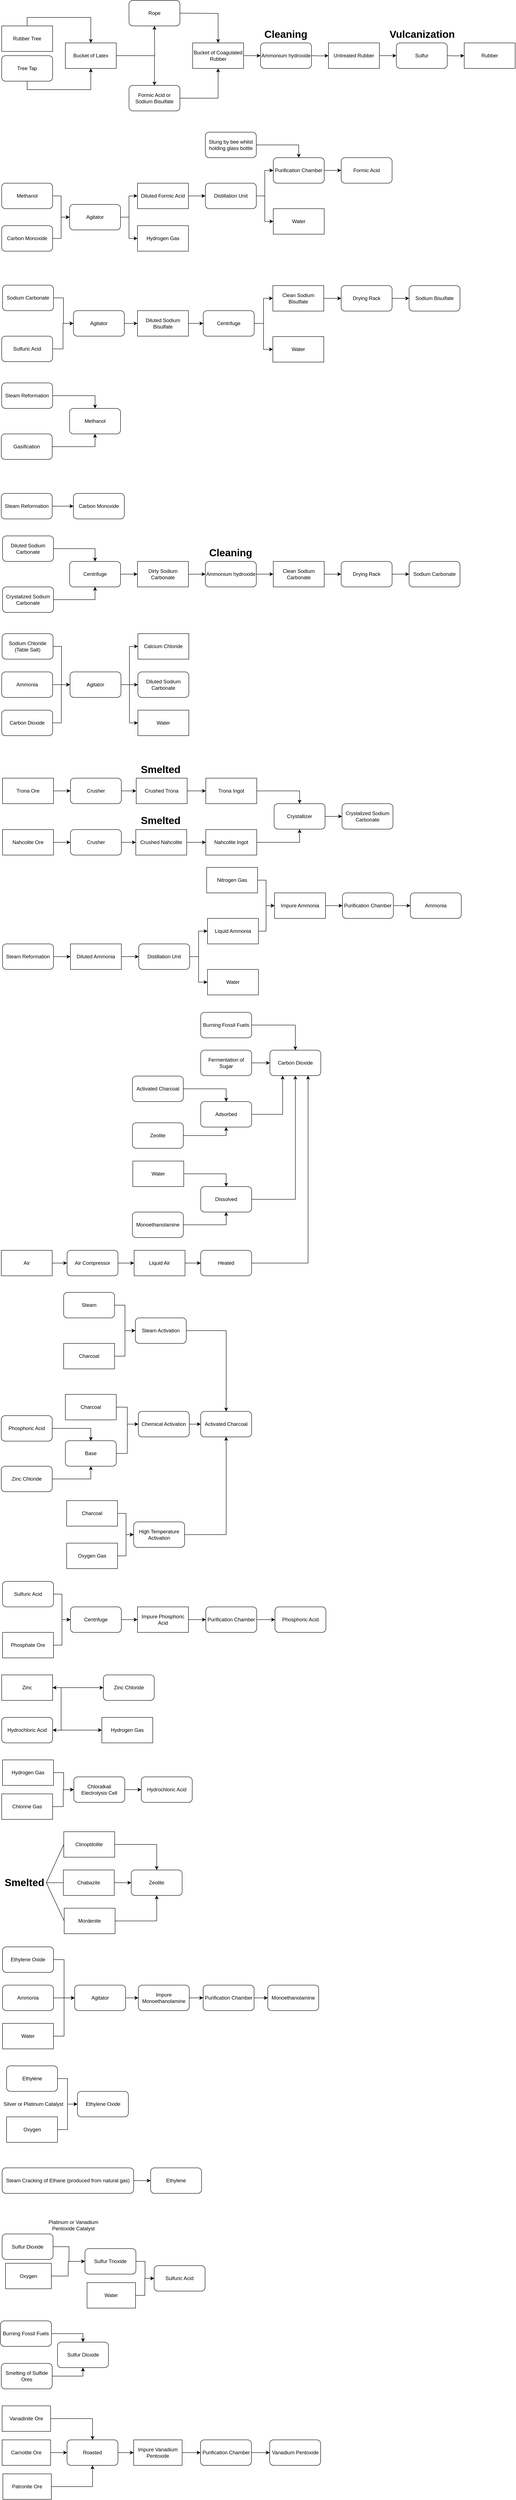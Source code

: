 <mxfile version="20.7.4" type="github">
  <diagram id="SLF_xLfMb_dm_BqYsQD-" name="Page-1">
    <mxGraphModel dx="28680" dy="16660" grid="1" gridSize="10" guides="1" tooltips="1" connect="1" arrows="1" fold="1" page="1" pageScale="1" pageWidth="827" pageHeight="1169" math="0" shadow="0">
      <root>
        <mxCell id="0" />
        <mxCell id="1" parent="0" />
        <mxCell id="IoRThD0YpW3yYK1RBAOI-8" style="edgeStyle=orthogonalEdgeStyle;rounded=0;orthogonalLoop=1;jettySize=auto;html=1;exitX=0.5;exitY=0;exitDx=0;exitDy=0;entryX=0.5;entryY=0;entryDx=0;entryDy=0;" edge="1" parent="1" source="IoRThD0YpW3yYK1RBAOI-1" target="IoRThD0YpW3yYK1RBAOI-3">
          <mxGeometry relative="1" as="geometry" />
        </mxCell>
        <mxCell id="IoRThD0YpW3yYK1RBAOI-1" value="Rubber Tree" style="rounded=0;whiteSpace=wrap;html=1;" vertex="1" parent="1">
          <mxGeometry x="40" y="80" width="120" height="60" as="geometry" />
        </mxCell>
        <mxCell id="IoRThD0YpW3yYK1RBAOI-11" style="edgeStyle=orthogonalEdgeStyle;rounded=0;orthogonalLoop=1;jettySize=auto;html=1;exitX=1;exitY=0.5;exitDx=0;exitDy=0;entryX=0.5;entryY=1;entryDx=0;entryDy=0;" edge="1" parent="1" source="IoRThD0YpW3yYK1RBAOI-3">
          <mxGeometry relative="1" as="geometry">
            <mxPoint x="400" y="80" as="targetPoint" />
          </mxGeometry>
        </mxCell>
        <mxCell id="IoRThD0YpW3yYK1RBAOI-55" style="edgeStyle=orthogonalEdgeStyle;rounded=0;orthogonalLoop=1;jettySize=auto;html=1;exitX=1;exitY=0.5;exitDx=0;exitDy=0;entryX=0.5;entryY=0;entryDx=0;entryDy=0;" edge="1" parent="1" source="IoRThD0YpW3yYK1RBAOI-3" target="IoRThD0YpW3yYK1RBAOI-54">
          <mxGeometry relative="1" as="geometry" />
        </mxCell>
        <mxCell id="IoRThD0YpW3yYK1RBAOI-3" value="Bucket of Latex" style="rounded=0;whiteSpace=wrap;html=1;" vertex="1" parent="1">
          <mxGeometry x="190" y="120" width="120" height="60" as="geometry" />
        </mxCell>
        <mxCell id="IoRThD0YpW3yYK1RBAOI-7" style="edgeStyle=orthogonalEdgeStyle;rounded=0;orthogonalLoop=1;jettySize=auto;html=1;exitX=0.5;exitY=1;exitDx=0;exitDy=0;entryX=0.5;entryY=1;entryDx=0;entryDy=0;" edge="1" parent="1" source="IoRThD0YpW3yYK1RBAOI-53" target="IoRThD0YpW3yYK1RBAOI-3">
          <mxGeometry relative="1" as="geometry">
            <mxPoint x="100" y="220" as="sourcePoint" />
          </mxGeometry>
        </mxCell>
        <mxCell id="IoRThD0YpW3yYK1RBAOI-16" style="edgeStyle=orthogonalEdgeStyle;rounded=0;orthogonalLoop=1;jettySize=auto;html=1;exitX=1;exitY=0.5;exitDx=0;exitDy=0;entryX=0.5;entryY=0;entryDx=0;entryDy=0;" edge="1" parent="1" target="IoRThD0YpW3yYK1RBAOI-14">
          <mxGeometry relative="1" as="geometry">
            <mxPoint x="460" y="50" as="sourcePoint" />
          </mxGeometry>
        </mxCell>
        <mxCell id="IoRThD0YpW3yYK1RBAOI-32" style="edgeStyle=orthogonalEdgeStyle;rounded=0;orthogonalLoop=1;jettySize=auto;html=1;exitX=1;exitY=0.5;exitDx=0;exitDy=0;entryX=0;entryY=0.5;entryDx=0;entryDy=0;" edge="1" parent="1" source="IoRThD0YpW3yYK1RBAOI-14">
          <mxGeometry relative="1" as="geometry">
            <mxPoint x="650" y="150" as="targetPoint" />
          </mxGeometry>
        </mxCell>
        <mxCell id="IoRThD0YpW3yYK1RBAOI-14" value="Bucket of Coagulated Rubber" style="rounded=0;whiteSpace=wrap;html=1;" vertex="1" parent="1">
          <mxGeometry x="490" y="120" width="120" height="60" as="geometry" />
        </mxCell>
        <mxCell id="IoRThD0YpW3yYK1RBAOI-34" style="edgeStyle=orthogonalEdgeStyle;rounded=0;orthogonalLoop=1;jettySize=auto;html=1;exitX=1;exitY=0.5;exitDx=0;exitDy=0;entryX=0;entryY=0.5;entryDx=0;entryDy=0;" edge="1" parent="1" target="IoRThD0YpW3yYK1RBAOI-33">
          <mxGeometry relative="1" as="geometry">
            <mxPoint x="770" y="150" as="sourcePoint" />
          </mxGeometry>
        </mxCell>
        <mxCell id="IoRThD0YpW3yYK1RBAOI-36" style="edgeStyle=orthogonalEdgeStyle;rounded=0;orthogonalLoop=1;jettySize=auto;html=1;exitX=1;exitY=0.5;exitDx=0;exitDy=0;entryX=0;entryY=0.5;entryDx=0;entryDy=0;" edge="1" parent="1" source="IoRThD0YpW3yYK1RBAOI-33">
          <mxGeometry relative="1" as="geometry">
            <mxPoint x="970" y="150" as="targetPoint" />
          </mxGeometry>
        </mxCell>
        <mxCell id="IoRThD0YpW3yYK1RBAOI-33" value="Untreated Rubber" style="rounded=0;whiteSpace=wrap;html=1;" vertex="1" parent="1">
          <mxGeometry x="810" y="120" width="120" height="60" as="geometry" />
        </mxCell>
        <mxCell id="IoRThD0YpW3yYK1RBAOI-38" style="edgeStyle=orthogonalEdgeStyle;rounded=0;orthogonalLoop=1;jettySize=auto;html=1;exitX=1;exitY=0.5;exitDx=0;exitDy=0;entryX=0;entryY=0.5;entryDx=0;entryDy=0;" edge="1" parent="1" target="IoRThD0YpW3yYK1RBAOI-37">
          <mxGeometry relative="1" as="geometry">
            <mxPoint x="1090" y="150" as="sourcePoint" />
          </mxGeometry>
        </mxCell>
        <mxCell id="IoRThD0YpW3yYK1RBAOI-37" value="Rubber" style="rounded=0;whiteSpace=wrap;html=1;" vertex="1" parent="1">
          <mxGeometry x="1130" y="120" width="120" height="60" as="geometry" />
        </mxCell>
        <mxCell id="IoRThD0YpW3yYK1RBAOI-50" value="Rope" style="rounded=1;whiteSpace=wrap;html=1;" vertex="1" parent="1">
          <mxGeometry x="340" y="20" width="120" height="60" as="geometry" />
        </mxCell>
        <mxCell id="IoRThD0YpW3yYK1RBAOI-51" value="Ammonium hydroxide" style="rounded=1;whiteSpace=wrap;html=1;" vertex="1" parent="1">
          <mxGeometry x="650" y="120" width="120" height="60" as="geometry" />
        </mxCell>
        <mxCell id="IoRThD0YpW3yYK1RBAOI-52" value="Sulfur" style="rounded=1;whiteSpace=wrap;html=1;" vertex="1" parent="1">
          <mxGeometry x="970" y="120" width="120" height="60" as="geometry" />
        </mxCell>
        <mxCell id="IoRThD0YpW3yYK1RBAOI-53" value="Tree Tap" style="rounded=1;whiteSpace=wrap;html=1;" vertex="1" parent="1">
          <mxGeometry x="40" y="150" width="120" height="60" as="geometry" />
        </mxCell>
        <mxCell id="IoRThD0YpW3yYK1RBAOI-56" style="edgeStyle=orthogonalEdgeStyle;rounded=0;orthogonalLoop=1;jettySize=auto;html=1;exitX=1;exitY=0.5;exitDx=0;exitDy=0;entryX=0.5;entryY=1;entryDx=0;entryDy=0;" edge="1" parent="1" source="IoRThD0YpW3yYK1RBAOI-54" target="IoRThD0YpW3yYK1RBAOI-14">
          <mxGeometry relative="1" as="geometry" />
        </mxCell>
        <mxCell id="IoRThD0YpW3yYK1RBAOI-54" value="Formic Acid or Sodium Bisulfate" style="rounded=1;whiteSpace=wrap;html=1;" vertex="1" parent="1">
          <mxGeometry x="340" y="220" width="120" height="60" as="geometry" />
        </mxCell>
        <mxCell id="IoRThD0YpW3yYK1RBAOI-58" value="Formic Acid" style="rounded=1;whiteSpace=wrap;html=1;" vertex="1" parent="1">
          <mxGeometry x="840" y="390" width="120" height="60" as="geometry" />
        </mxCell>
        <mxCell id="IoRThD0YpW3yYK1RBAOI-69" style="edgeStyle=orthogonalEdgeStyle;rounded=0;orthogonalLoop=1;jettySize=auto;html=1;exitX=1;exitY=0.5;exitDx=0;exitDy=0;entryX=0;entryY=0.5;entryDx=0;entryDy=0;" edge="1" parent="1" source="IoRThD0YpW3yYK1RBAOI-59" target="IoRThD0YpW3yYK1RBAOI-58">
          <mxGeometry relative="1" as="geometry" />
        </mxCell>
        <mxCell id="IoRThD0YpW3yYK1RBAOI-59" value="Purification Chamber" style="rounded=1;whiteSpace=wrap;html=1;" vertex="1" parent="1">
          <mxGeometry x="680" y="390" width="120" height="60" as="geometry" />
        </mxCell>
        <mxCell id="IoRThD0YpW3yYK1RBAOI-62" value="&lt;h1&gt;Cleaning&lt;/h1&gt;" style="text;html=1;strokeColor=none;fillColor=none;spacing=5;spacingTop=-20;whiteSpace=wrap;overflow=hidden;rounded=0;" vertex="1" parent="1">
          <mxGeometry x="653.5" y="80" width="113" height="40" as="geometry" />
        </mxCell>
        <mxCell id="IoRThD0YpW3yYK1RBAOI-63" value="&lt;h1&gt;Vulcanization&lt;/h1&gt;" style="text;html=1;strokeColor=none;fillColor=none;spacing=5;spacingTop=-20;whiteSpace=wrap;overflow=hidden;rounded=0;" vertex="1" parent="1">
          <mxGeometry x="948.5" y="80" width="163" height="40" as="geometry" />
        </mxCell>
        <mxCell id="IoRThD0YpW3yYK1RBAOI-72" style="edgeStyle=orthogonalEdgeStyle;rounded=0;orthogonalLoop=1;jettySize=auto;html=1;exitX=1;exitY=0.5;exitDx=0;exitDy=0;entryX=0.5;entryY=0;entryDx=0;entryDy=0;" edge="1" parent="1" source="IoRThD0YpW3yYK1RBAOI-70" target="IoRThD0YpW3yYK1RBAOI-59">
          <mxGeometry relative="1" as="geometry" />
        </mxCell>
        <mxCell id="IoRThD0YpW3yYK1RBAOI-70" value="Stung by bee whilst holding glass bottle" style="rounded=1;whiteSpace=wrap;html=1;" vertex="1" parent="1">
          <mxGeometry x="520" y="330" width="120" height="60" as="geometry" />
        </mxCell>
        <mxCell id="IoRThD0YpW3yYK1RBAOI-89" style="edgeStyle=orthogonalEdgeStyle;rounded=0;orthogonalLoop=1;jettySize=auto;html=1;exitX=1;exitY=0.5;exitDx=0;exitDy=0;entryX=0;entryY=0.5;entryDx=0;entryDy=0;" edge="1" parent="1" source="IoRThD0YpW3yYK1RBAOI-71" target="IoRThD0YpW3yYK1RBAOI-59">
          <mxGeometry relative="1" as="geometry" />
        </mxCell>
        <mxCell id="IoRThD0YpW3yYK1RBAOI-90" style="edgeStyle=orthogonalEdgeStyle;rounded=0;orthogonalLoop=1;jettySize=auto;html=1;exitX=1;exitY=0.5;exitDx=0;exitDy=0;entryX=0;entryY=0.5;entryDx=0;entryDy=0;" edge="1" parent="1" source="IoRThD0YpW3yYK1RBAOI-71" target="IoRThD0YpW3yYK1RBAOI-87">
          <mxGeometry relative="1" as="geometry" />
        </mxCell>
        <mxCell id="IoRThD0YpW3yYK1RBAOI-71" value="Distillation Unit" style="rounded=1;whiteSpace=wrap;html=1;" vertex="1" parent="1">
          <mxGeometry x="520" y="450" width="120" height="60" as="geometry" />
        </mxCell>
        <mxCell id="IoRThD0YpW3yYK1RBAOI-76" style="edgeStyle=orthogonalEdgeStyle;rounded=0;orthogonalLoop=1;jettySize=auto;html=1;exitX=1;exitY=0.5;exitDx=0;exitDy=0;entryX=0;entryY=0.5;entryDx=0;entryDy=0;" edge="1" parent="1" source="IoRThD0YpW3yYK1RBAOI-75" target="IoRThD0YpW3yYK1RBAOI-71">
          <mxGeometry relative="1" as="geometry" />
        </mxCell>
        <mxCell id="IoRThD0YpW3yYK1RBAOI-75" value="Diluted Formic Acid" style="rounded=0;whiteSpace=wrap;html=1;" vertex="1" parent="1">
          <mxGeometry x="360" y="450" width="120" height="60" as="geometry" />
        </mxCell>
        <mxCell id="IoRThD0YpW3yYK1RBAOI-77" value="Hydrogen Gas" style="rounded=0;whiteSpace=wrap;html=1;" vertex="1" parent="1">
          <mxGeometry x="360" y="550" width="120" height="60" as="geometry" />
        </mxCell>
        <mxCell id="IoRThD0YpW3yYK1RBAOI-83" style="edgeStyle=orthogonalEdgeStyle;rounded=0;orthogonalLoop=1;jettySize=auto;html=1;exitX=1;exitY=0.5;exitDx=0;exitDy=0;entryX=0;entryY=0.5;entryDx=0;entryDy=0;" edge="1" parent="1" source="IoRThD0YpW3yYK1RBAOI-78" target="IoRThD0YpW3yYK1RBAOI-80">
          <mxGeometry relative="1" as="geometry" />
        </mxCell>
        <mxCell id="IoRThD0YpW3yYK1RBAOI-78" value="Methanol" style="rounded=1;whiteSpace=wrap;html=1;" vertex="1" parent="1">
          <mxGeometry x="40" y="450" width="120" height="60" as="geometry" />
        </mxCell>
        <mxCell id="IoRThD0YpW3yYK1RBAOI-84" style="edgeStyle=orthogonalEdgeStyle;rounded=0;orthogonalLoop=1;jettySize=auto;html=1;exitX=1;exitY=0.5;exitDx=0;exitDy=0;entryX=0;entryY=0.5;entryDx=0;entryDy=0;" edge="1" parent="1" source="IoRThD0YpW3yYK1RBAOI-79" target="IoRThD0YpW3yYK1RBAOI-80">
          <mxGeometry relative="1" as="geometry" />
        </mxCell>
        <mxCell id="IoRThD0YpW3yYK1RBAOI-79" value="Carbon Monoxide" style="rounded=1;whiteSpace=wrap;html=1;" vertex="1" parent="1">
          <mxGeometry x="40" y="550" width="120" height="60" as="geometry" />
        </mxCell>
        <mxCell id="IoRThD0YpW3yYK1RBAOI-81" style="edgeStyle=orthogonalEdgeStyle;rounded=0;orthogonalLoop=1;jettySize=auto;html=1;exitX=1;exitY=0.5;exitDx=0;exitDy=0;entryX=0;entryY=0.5;entryDx=0;entryDy=0;" edge="1" parent="1" source="IoRThD0YpW3yYK1RBAOI-80" target="IoRThD0YpW3yYK1RBAOI-75">
          <mxGeometry relative="1" as="geometry" />
        </mxCell>
        <mxCell id="IoRThD0YpW3yYK1RBAOI-82" style="edgeStyle=orthogonalEdgeStyle;rounded=0;orthogonalLoop=1;jettySize=auto;html=1;exitX=1;exitY=0.5;exitDx=0;exitDy=0;entryX=0;entryY=0.5;entryDx=0;entryDy=0;" edge="1" parent="1" source="IoRThD0YpW3yYK1RBAOI-80" target="IoRThD0YpW3yYK1RBAOI-77">
          <mxGeometry relative="1" as="geometry" />
        </mxCell>
        <mxCell id="IoRThD0YpW3yYK1RBAOI-80" value="Agitator" style="rounded=1;whiteSpace=wrap;html=1;" vertex="1" parent="1">
          <mxGeometry x="200" y="500" width="120" height="60" as="geometry" />
        </mxCell>
        <mxCell id="IoRThD0YpW3yYK1RBAOI-85" value="Sodium Bisulfate" style="rounded=1;whiteSpace=wrap;html=1;" vertex="1" parent="1">
          <mxGeometry x="1000" y="691" width="120" height="60" as="geometry" />
        </mxCell>
        <mxCell id="IoRThD0YpW3yYK1RBAOI-87" value="Water" style="rounded=0;whiteSpace=wrap;html=1;" vertex="1" parent="1">
          <mxGeometry x="680" y="510" width="120" height="60" as="geometry" />
        </mxCell>
        <mxCell id="IoRThD0YpW3yYK1RBAOI-94" style="edgeStyle=orthogonalEdgeStyle;rounded=0;orthogonalLoop=1;jettySize=auto;html=1;exitX=1;exitY=0.5;exitDx=0;exitDy=0;entryX=0;entryY=0.5;entryDx=0;entryDy=0;" edge="1" parent="1" source="IoRThD0YpW3yYK1RBAOI-93" target="IoRThD0YpW3yYK1RBAOI-85">
          <mxGeometry relative="1" as="geometry" />
        </mxCell>
        <mxCell id="IoRThD0YpW3yYK1RBAOI-93" value="Drying Rack" style="rounded=1;whiteSpace=wrap;html=1;" vertex="1" parent="1">
          <mxGeometry x="840" y="691" width="120" height="60" as="geometry" />
        </mxCell>
        <mxCell id="IoRThD0YpW3yYK1RBAOI-105" style="edgeStyle=orthogonalEdgeStyle;rounded=0;orthogonalLoop=1;jettySize=auto;html=1;exitX=1;exitY=0.5;exitDx=0;exitDy=0;entryX=0;entryY=0.5;entryDx=0;entryDy=0;" edge="1" parent="1" source="IoRThD0YpW3yYK1RBAOI-95" target="IoRThD0YpW3yYK1RBAOI-93">
          <mxGeometry relative="1" as="geometry" />
        </mxCell>
        <mxCell id="IoRThD0YpW3yYK1RBAOI-95" value="Clean Sodium Bisulfate" style="rounded=0;whiteSpace=wrap;html=1;" vertex="1" parent="1">
          <mxGeometry x="679" y="691" width="120" height="60" as="geometry" />
        </mxCell>
        <mxCell id="IoRThD0YpW3yYK1RBAOI-103" style="edgeStyle=orthogonalEdgeStyle;rounded=0;orthogonalLoop=1;jettySize=auto;html=1;exitX=1;exitY=0.5;exitDx=0;exitDy=0;entryX=0;entryY=0.5;entryDx=0;entryDy=0;" edge="1" parent="1" source="IoRThD0YpW3yYK1RBAOI-97" target="IoRThD0YpW3yYK1RBAOI-95">
          <mxGeometry relative="1" as="geometry" />
        </mxCell>
        <mxCell id="IoRThD0YpW3yYK1RBAOI-104" style="edgeStyle=orthogonalEdgeStyle;rounded=0;orthogonalLoop=1;jettySize=auto;html=1;exitX=1;exitY=0.5;exitDx=0;exitDy=0;entryX=0;entryY=0.5;entryDx=0;entryDy=0;" edge="1" parent="1" source="IoRThD0YpW3yYK1RBAOI-97" target="IoRThD0YpW3yYK1RBAOI-101">
          <mxGeometry relative="1" as="geometry" />
        </mxCell>
        <mxCell id="IoRThD0YpW3yYK1RBAOI-97" value="Centrifuge" style="rounded=1;whiteSpace=wrap;html=1;" vertex="1" parent="1">
          <mxGeometry x="515" y="750" width="120" height="60" as="geometry" />
        </mxCell>
        <mxCell id="IoRThD0YpW3yYK1RBAOI-106" style="edgeStyle=orthogonalEdgeStyle;rounded=0;orthogonalLoop=1;jettySize=auto;html=1;exitX=1;exitY=0.5;exitDx=0;exitDy=0;entryX=0;entryY=0.5;entryDx=0;entryDy=0;" edge="1" parent="1" source="IoRThD0YpW3yYK1RBAOI-99" target="IoRThD0YpW3yYK1RBAOI-97">
          <mxGeometry relative="1" as="geometry" />
        </mxCell>
        <mxCell id="IoRThD0YpW3yYK1RBAOI-99" value="Diluted Sodium Bisulfate" style="rounded=0;whiteSpace=wrap;html=1;" vertex="1" parent="1">
          <mxGeometry x="360" y="750" width="120" height="60" as="geometry" />
        </mxCell>
        <mxCell id="IoRThD0YpW3yYK1RBAOI-101" value="Water" style="rounded=0;whiteSpace=wrap;html=1;" vertex="1" parent="1">
          <mxGeometry x="679" y="811" width="120" height="60" as="geometry" />
        </mxCell>
        <mxCell id="IoRThD0YpW3yYK1RBAOI-109" style="edgeStyle=orthogonalEdgeStyle;rounded=0;orthogonalLoop=1;jettySize=auto;html=1;exitX=1;exitY=0.5;exitDx=0;exitDy=0;entryX=0;entryY=0.5;entryDx=0;entryDy=0;" edge="1" parent="1" source="IoRThD0YpW3yYK1RBAOI-108" target="IoRThD0YpW3yYK1RBAOI-112">
          <mxGeometry relative="1" as="geometry" />
        </mxCell>
        <mxCell id="IoRThD0YpW3yYK1RBAOI-108" value="Sodium Carbonate" style="rounded=1;whiteSpace=wrap;html=1;" vertex="1" parent="1">
          <mxGeometry x="42" y="690" width="120" height="60" as="geometry" />
        </mxCell>
        <mxCell id="IoRThD0YpW3yYK1RBAOI-111" style="edgeStyle=orthogonalEdgeStyle;rounded=0;orthogonalLoop=1;jettySize=auto;html=1;exitX=1;exitY=0.5;exitDx=0;exitDy=0;entryX=0;entryY=0.5;entryDx=0;entryDy=0;" edge="1" parent="1" source="IoRThD0YpW3yYK1RBAOI-110" target="IoRThD0YpW3yYK1RBAOI-112">
          <mxGeometry relative="1" as="geometry" />
        </mxCell>
        <mxCell id="IoRThD0YpW3yYK1RBAOI-110" value="Sulfuric Acid" style="rounded=1;whiteSpace=wrap;html=1;" vertex="1" parent="1">
          <mxGeometry x="40" y="810" width="120" height="60" as="geometry" />
        </mxCell>
        <mxCell id="IoRThD0YpW3yYK1RBAOI-113" style="edgeStyle=orthogonalEdgeStyle;rounded=0;orthogonalLoop=1;jettySize=auto;html=1;exitX=1;exitY=0.5;exitDx=0;exitDy=0;entryX=0;entryY=0.5;entryDx=0;entryDy=0;" edge="1" parent="1" source="IoRThD0YpW3yYK1RBAOI-112" target="IoRThD0YpW3yYK1RBAOI-99">
          <mxGeometry relative="1" as="geometry" />
        </mxCell>
        <mxCell id="IoRThD0YpW3yYK1RBAOI-112" value="Agitator" style="rounded=1;whiteSpace=wrap;html=1;" vertex="1" parent="1">
          <mxGeometry x="209" y="750" width="120" height="60" as="geometry" />
        </mxCell>
        <mxCell id="IoRThD0YpW3yYK1RBAOI-114" value="Methanol" style="rounded=1;whiteSpace=wrap;html=1;" vertex="1" parent="1">
          <mxGeometry x="200" y="980" width="120" height="60" as="geometry" />
        </mxCell>
        <mxCell id="IoRThD0YpW3yYK1RBAOI-118" style="edgeStyle=orthogonalEdgeStyle;rounded=0;orthogonalLoop=1;jettySize=auto;html=1;exitX=1;exitY=0.5;exitDx=0;exitDy=0;entryX=0.5;entryY=0;entryDx=0;entryDy=0;" edge="1" parent="1" source="IoRThD0YpW3yYK1RBAOI-115" target="IoRThD0YpW3yYK1RBAOI-114">
          <mxGeometry relative="1" as="geometry" />
        </mxCell>
        <mxCell id="IoRThD0YpW3yYK1RBAOI-115" value="Steam Reformation" style="rounded=1;whiteSpace=wrap;html=1;" vertex="1" parent="1">
          <mxGeometry x="40" y="920" width="120" height="60" as="geometry" />
        </mxCell>
        <mxCell id="IoRThD0YpW3yYK1RBAOI-117" style="edgeStyle=orthogonalEdgeStyle;rounded=0;orthogonalLoop=1;jettySize=auto;html=1;exitX=1;exitY=0.5;exitDx=0;exitDy=0;entryX=0.5;entryY=1;entryDx=0;entryDy=0;" edge="1" parent="1" source="IoRThD0YpW3yYK1RBAOI-116" target="IoRThD0YpW3yYK1RBAOI-114">
          <mxGeometry relative="1" as="geometry" />
        </mxCell>
        <mxCell id="IoRThD0YpW3yYK1RBAOI-116" value="Gasification" style="rounded=1;whiteSpace=wrap;html=1;" vertex="1" parent="1">
          <mxGeometry x="39" y="1040" width="120" height="60" as="geometry" />
        </mxCell>
        <mxCell id="IoRThD0YpW3yYK1RBAOI-119" value="Carbon Monoxide" style="rounded=1;whiteSpace=wrap;html=1;" vertex="1" parent="1">
          <mxGeometry x="209" y="1180" width="120" height="60" as="geometry" />
        </mxCell>
        <mxCell id="IoRThD0YpW3yYK1RBAOI-126" style="edgeStyle=orthogonalEdgeStyle;rounded=0;orthogonalLoop=1;jettySize=auto;html=1;exitX=1;exitY=0.5;exitDx=0;exitDy=0;entryX=0;entryY=0.5;entryDx=0;entryDy=0;" edge="1" parent="1" source="IoRThD0YpW3yYK1RBAOI-125" target="IoRThD0YpW3yYK1RBAOI-119">
          <mxGeometry relative="1" as="geometry" />
        </mxCell>
        <mxCell id="IoRThD0YpW3yYK1RBAOI-125" value="Steam Reformation" style="rounded=1;whiteSpace=wrap;html=1;" vertex="1" parent="1">
          <mxGeometry x="39" y="1180" width="120" height="60" as="geometry" />
        </mxCell>
        <mxCell id="IoRThD0YpW3yYK1RBAOI-127" value="Sodium Carbonate" style="rounded=1;whiteSpace=wrap;html=1;" vertex="1" parent="1">
          <mxGeometry x="1000" y="1340" width="120" height="60" as="geometry" />
        </mxCell>
        <mxCell id="IoRThD0YpW3yYK1RBAOI-135" style="edgeStyle=orthogonalEdgeStyle;rounded=0;orthogonalLoop=1;jettySize=auto;html=1;exitX=1;exitY=0.5;exitDx=0;exitDy=0;entryX=0;entryY=0.5;entryDx=0;entryDy=0;" edge="1" parent="1" source="IoRThD0YpW3yYK1RBAOI-131" target="IoRThD0YpW3yYK1RBAOI-127">
          <mxGeometry relative="1" as="geometry" />
        </mxCell>
        <mxCell id="IoRThD0YpW3yYK1RBAOI-131" value="Drying Rack" style="rounded=1;whiteSpace=wrap;html=1;" vertex="1" parent="1">
          <mxGeometry x="840" y="1340" width="120" height="60" as="geometry" />
        </mxCell>
        <mxCell id="IoRThD0YpW3yYK1RBAOI-132" style="edgeStyle=orthogonalEdgeStyle;rounded=0;orthogonalLoop=1;jettySize=auto;html=1;exitX=1;exitY=0.5;exitDx=0;exitDy=0;entryX=0;entryY=0.5;entryDx=0;entryDy=0;" edge="1" source="IoRThD0YpW3yYK1RBAOI-133" target="IoRThD0YpW3yYK1RBAOI-131" parent="1">
          <mxGeometry relative="1" as="geometry" />
        </mxCell>
        <mxCell id="IoRThD0YpW3yYK1RBAOI-133" value="Clean Sodium Carbonate" style="rounded=0;whiteSpace=wrap;html=1;" vertex="1" parent="1">
          <mxGeometry x="680" y="1340" width="120" height="60" as="geometry" />
        </mxCell>
        <mxCell id="IoRThD0YpW3yYK1RBAOI-139" style="edgeStyle=orthogonalEdgeStyle;rounded=0;orthogonalLoop=1;jettySize=auto;html=1;exitX=1;exitY=0.5;exitDx=0;exitDy=0;entryX=0;entryY=0.5;entryDx=0;entryDy=0;" edge="1" parent="1" source="IoRThD0YpW3yYK1RBAOI-137" target="IoRThD0YpW3yYK1RBAOI-133">
          <mxGeometry relative="1" as="geometry" />
        </mxCell>
        <mxCell id="IoRThD0YpW3yYK1RBAOI-137" value="Ammonium hydroxide" style="rounded=1;whiteSpace=wrap;html=1;" vertex="1" parent="1">
          <mxGeometry x="520" y="1340" width="120" height="60" as="geometry" />
        </mxCell>
        <mxCell id="IoRThD0YpW3yYK1RBAOI-138" value="&lt;h1&gt;Cleaning&lt;/h1&gt;" style="text;html=1;strokeColor=none;fillColor=none;spacing=5;spacingTop=-20;whiteSpace=wrap;overflow=hidden;rounded=0;" vertex="1" parent="1">
          <mxGeometry x="523.5" y="1300" width="113" height="40" as="geometry" />
        </mxCell>
        <mxCell id="IoRThD0YpW3yYK1RBAOI-141" style="edgeStyle=orthogonalEdgeStyle;rounded=0;orthogonalLoop=1;jettySize=auto;html=1;exitX=1;exitY=0.5;exitDx=0;exitDy=0;entryX=0;entryY=0.5;entryDx=0;entryDy=0;" edge="1" parent="1" source="IoRThD0YpW3yYK1RBAOI-140" target="IoRThD0YpW3yYK1RBAOI-137">
          <mxGeometry relative="1" as="geometry" />
        </mxCell>
        <mxCell id="IoRThD0YpW3yYK1RBAOI-140" value="Dirty Sodium Carbonate" style="rounded=0;whiteSpace=wrap;html=1;" vertex="1" parent="1">
          <mxGeometry x="360" y="1340" width="120" height="60" as="geometry" />
        </mxCell>
        <mxCell id="IoRThD0YpW3yYK1RBAOI-143" style="edgeStyle=orthogonalEdgeStyle;rounded=0;orthogonalLoop=1;jettySize=auto;html=1;exitX=1;exitY=0.5;exitDx=0;exitDy=0;entryX=0;entryY=0.5;entryDx=0;entryDy=0;" edge="1" parent="1" source="IoRThD0YpW3yYK1RBAOI-142" target="IoRThD0YpW3yYK1RBAOI-140">
          <mxGeometry relative="1" as="geometry" />
        </mxCell>
        <mxCell id="IoRThD0YpW3yYK1RBAOI-142" value="Centrifuge" style="rounded=1;whiteSpace=wrap;html=1;" vertex="1" parent="1">
          <mxGeometry x="200" y="1340" width="120" height="60" as="geometry" />
        </mxCell>
        <mxCell id="IoRThD0YpW3yYK1RBAOI-145" style="edgeStyle=orthogonalEdgeStyle;rounded=0;orthogonalLoop=1;jettySize=auto;html=1;exitX=1;exitY=0.5;exitDx=0;exitDy=0;entryX=0.5;entryY=0;entryDx=0;entryDy=0;" edge="1" parent="1" source="IoRThD0YpW3yYK1RBAOI-144" target="IoRThD0YpW3yYK1RBAOI-142">
          <mxGeometry relative="1" as="geometry" />
        </mxCell>
        <mxCell id="IoRThD0YpW3yYK1RBAOI-144" value="Diluted Sodium Carbonate" style="rounded=1;whiteSpace=wrap;html=1;" vertex="1" parent="1">
          <mxGeometry x="42" y="1280" width="120" height="60" as="geometry" />
        </mxCell>
        <mxCell id="IoRThD0YpW3yYK1RBAOI-147" style="edgeStyle=orthogonalEdgeStyle;rounded=0;orthogonalLoop=1;jettySize=auto;html=1;exitX=1;exitY=0.5;exitDx=0;exitDy=0;entryX=0.5;entryY=1;entryDx=0;entryDy=0;" edge="1" parent="1" source="IoRThD0YpW3yYK1RBAOI-146" target="IoRThD0YpW3yYK1RBAOI-142">
          <mxGeometry relative="1" as="geometry" />
        </mxCell>
        <mxCell id="IoRThD0YpW3yYK1RBAOI-146" value="Crystalized Sodium Carbonate" style="rounded=1;whiteSpace=wrap;html=1;" vertex="1" parent="1">
          <mxGeometry x="42" y="1400" width="120" height="60" as="geometry" />
        </mxCell>
        <mxCell id="IoRThD0YpW3yYK1RBAOI-148" value="Diluted Sodium Carbonate" style="rounded=1;whiteSpace=wrap;html=1;" vertex="1" parent="1">
          <mxGeometry x="361" y="1600" width="120" height="60" as="geometry" />
        </mxCell>
        <mxCell id="IoRThD0YpW3yYK1RBAOI-149" value="Water" style="rounded=0;whiteSpace=wrap;html=1;" vertex="1" parent="1">
          <mxGeometry x="361" y="1690" width="120" height="60" as="geometry" />
        </mxCell>
        <mxCell id="IoRThD0YpW3yYK1RBAOI-150" value="Calcium Chloride" style="rounded=0;whiteSpace=wrap;html=1;" vertex="1" parent="1">
          <mxGeometry x="361" y="1510" width="120" height="60" as="geometry" />
        </mxCell>
        <mxCell id="IoRThD0YpW3yYK1RBAOI-152" style="edgeStyle=orthogonalEdgeStyle;rounded=0;orthogonalLoop=1;jettySize=auto;html=1;exitX=1;exitY=0.5;exitDx=0;exitDy=0;entryX=0;entryY=0.5;entryDx=0;entryDy=0;" edge="1" parent="1" source="IoRThD0YpW3yYK1RBAOI-151" target="IoRThD0YpW3yYK1RBAOI-150">
          <mxGeometry relative="1" as="geometry" />
        </mxCell>
        <mxCell id="IoRThD0YpW3yYK1RBAOI-153" style="edgeStyle=orthogonalEdgeStyle;rounded=0;orthogonalLoop=1;jettySize=auto;html=1;exitX=1;exitY=0.5;exitDx=0;exitDy=0;entryX=0;entryY=0.5;entryDx=0;entryDy=0;" edge="1" parent="1" source="IoRThD0YpW3yYK1RBAOI-151" target="IoRThD0YpW3yYK1RBAOI-148">
          <mxGeometry relative="1" as="geometry" />
        </mxCell>
        <mxCell id="IoRThD0YpW3yYK1RBAOI-154" style="edgeStyle=orthogonalEdgeStyle;rounded=0;orthogonalLoop=1;jettySize=auto;html=1;exitX=1;exitY=0.5;exitDx=0;exitDy=0;entryX=0;entryY=0.5;entryDx=0;entryDy=0;" edge="1" parent="1" source="IoRThD0YpW3yYK1RBAOI-151" target="IoRThD0YpW3yYK1RBAOI-149">
          <mxGeometry relative="1" as="geometry" />
        </mxCell>
        <mxCell id="IoRThD0YpW3yYK1RBAOI-151" value="Agitator" style="rounded=1;whiteSpace=wrap;html=1;" vertex="1" parent="1">
          <mxGeometry x="201" y="1600" width="120" height="60" as="geometry" />
        </mxCell>
        <mxCell id="IoRThD0YpW3yYK1RBAOI-156" style="edgeStyle=orthogonalEdgeStyle;rounded=0;orthogonalLoop=1;jettySize=auto;html=1;exitX=1;exitY=0.5;exitDx=0;exitDy=0;entryX=0;entryY=0.5;entryDx=0;entryDy=0;" edge="1" parent="1" source="IoRThD0YpW3yYK1RBAOI-155" target="IoRThD0YpW3yYK1RBAOI-151">
          <mxGeometry relative="1" as="geometry" />
        </mxCell>
        <mxCell id="IoRThD0YpW3yYK1RBAOI-155" value="Sodium Chloride (Table Salt)" style="rounded=1;whiteSpace=wrap;html=1;" vertex="1" parent="1">
          <mxGeometry x="41" y="1510" width="120" height="60" as="geometry" />
        </mxCell>
        <mxCell id="IoRThD0YpW3yYK1RBAOI-158" style="edgeStyle=orthogonalEdgeStyle;rounded=0;orthogonalLoop=1;jettySize=auto;html=1;exitX=1;exitY=0.5;exitDx=0;exitDy=0;entryX=0;entryY=0.5;entryDx=0;entryDy=0;" edge="1" parent="1" source="IoRThD0YpW3yYK1RBAOI-157" target="IoRThD0YpW3yYK1RBAOI-151">
          <mxGeometry relative="1" as="geometry" />
        </mxCell>
        <mxCell id="IoRThD0YpW3yYK1RBAOI-157" value="Ammonia" style="rounded=1;whiteSpace=wrap;html=1;" vertex="1" parent="1">
          <mxGeometry x="40" y="1600" width="120" height="60" as="geometry" />
        </mxCell>
        <mxCell id="IoRThD0YpW3yYK1RBAOI-160" style="edgeStyle=orthogonalEdgeStyle;rounded=0;orthogonalLoop=1;jettySize=auto;html=1;exitX=1;exitY=0.5;exitDx=0;exitDy=0;entryX=0;entryY=0.5;entryDx=0;entryDy=0;" edge="1" parent="1" source="IoRThD0YpW3yYK1RBAOI-159" target="IoRThD0YpW3yYK1RBAOI-151">
          <mxGeometry relative="1" as="geometry" />
        </mxCell>
        <mxCell id="IoRThD0YpW3yYK1RBAOI-159" value="Carbon Dioxide" style="rounded=1;whiteSpace=wrap;html=1;" vertex="1" parent="1">
          <mxGeometry x="40" y="1690" width="120" height="60" as="geometry" />
        </mxCell>
        <mxCell id="IoRThD0YpW3yYK1RBAOI-161" value="Crystalized Sodium Carbonate" style="rounded=1;whiteSpace=wrap;html=1;" vertex="1" parent="1">
          <mxGeometry x="842" y="1910" width="120" height="60" as="geometry" />
        </mxCell>
        <mxCell id="IoRThD0YpW3yYK1RBAOI-163" style="edgeStyle=orthogonalEdgeStyle;rounded=0;orthogonalLoop=1;jettySize=auto;html=1;exitX=1;exitY=0.5;exitDx=0;exitDy=0;entryX=0;entryY=0.5;entryDx=0;entryDy=0;" edge="1" parent="1" source="IoRThD0YpW3yYK1RBAOI-162" target="IoRThD0YpW3yYK1RBAOI-161">
          <mxGeometry relative="1" as="geometry" />
        </mxCell>
        <mxCell id="IoRThD0YpW3yYK1RBAOI-162" value="Crystallizer" style="rounded=1;whiteSpace=wrap;html=1;" vertex="1" parent="1">
          <mxGeometry x="682" y="1910" width="120" height="60" as="geometry" />
        </mxCell>
        <mxCell id="IoRThD0YpW3yYK1RBAOI-167" style="edgeStyle=orthogonalEdgeStyle;rounded=0;orthogonalLoop=1;jettySize=auto;html=1;exitX=1;exitY=0.5;exitDx=0;exitDy=0;entryX=0.5;entryY=0;entryDx=0;entryDy=0;" edge="1" parent="1" source="IoRThD0YpW3yYK1RBAOI-164" target="IoRThD0YpW3yYK1RBAOI-162">
          <mxGeometry relative="1" as="geometry" />
        </mxCell>
        <mxCell id="IoRThD0YpW3yYK1RBAOI-164" value="Trona Ingot" style="rounded=0;whiteSpace=wrap;html=1;" vertex="1" parent="1">
          <mxGeometry x="521" y="1850" width="120" height="60" as="geometry" />
        </mxCell>
        <mxCell id="IoRThD0YpW3yYK1RBAOI-166" style="edgeStyle=orthogonalEdgeStyle;rounded=0;orthogonalLoop=1;jettySize=auto;html=1;exitX=1;exitY=0.5;exitDx=0;exitDy=0;entryX=0.5;entryY=1;entryDx=0;entryDy=0;" edge="1" parent="1" source="IoRThD0YpW3yYK1RBAOI-165" target="IoRThD0YpW3yYK1RBAOI-162">
          <mxGeometry relative="1" as="geometry" />
        </mxCell>
        <mxCell id="IoRThD0YpW3yYK1RBAOI-165" value="Nahcolite Ingot" style="rounded=0;whiteSpace=wrap;html=1;" vertex="1" parent="1">
          <mxGeometry x="521" y="1971" width="120" height="60" as="geometry" />
        </mxCell>
        <mxCell id="IoRThD0YpW3yYK1RBAOI-180" style="edgeStyle=orthogonalEdgeStyle;rounded=0;orthogonalLoop=1;jettySize=auto;html=1;exitX=1;exitY=0.5;exitDx=0;exitDy=0;entryX=0;entryY=0.5;entryDx=0;entryDy=0;" edge="1" parent="1" source="IoRThD0YpW3yYK1RBAOI-168" target="IoRThD0YpW3yYK1RBAOI-175">
          <mxGeometry relative="1" as="geometry" />
        </mxCell>
        <mxCell id="IoRThD0YpW3yYK1RBAOI-168" value="Crusher" style="rounded=1;whiteSpace=wrap;html=1;" vertex="1" parent="1">
          <mxGeometry x="202" y="1850" width="120" height="60" as="geometry" />
        </mxCell>
        <mxCell id="IoRThD0YpW3yYK1RBAOI-181" style="edgeStyle=orthogonalEdgeStyle;rounded=0;orthogonalLoop=1;jettySize=auto;html=1;exitX=1;exitY=0.5;exitDx=0;exitDy=0;entryX=0;entryY=0.5;entryDx=0;entryDy=0;" edge="1" parent="1" source="IoRThD0YpW3yYK1RBAOI-170" target="IoRThD0YpW3yYK1RBAOI-176">
          <mxGeometry relative="1" as="geometry" />
        </mxCell>
        <mxCell id="IoRThD0YpW3yYK1RBAOI-170" value="Crusher" style="rounded=1;whiteSpace=wrap;html=1;" vertex="1" parent="1">
          <mxGeometry x="202" y="1971" width="120" height="60" as="geometry" />
        </mxCell>
        <mxCell id="IoRThD0YpW3yYK1RBAOI-173" value="&lt;h1&gt;Smelted&lt;/h1&gt;" style="text;html=1;strokeColor=none;fillColor=none;spacing=5;spacingTop=-20;whiteSpace=wrap;overflow=hidden;rounded=0;" vertex="1" parent="1">
          <mxGeometry x="362.75" y="1810" width="106.5" height="40" as="geometry" />
        </mxCell>
        <mxCell id="IoRThD0YpW3yYK1RBAOI-174" value="&lt;h1&gt;Smelted&lt;/h1&gt;" style="text;html=1;strokeColor=none;fillColor=none;spacing=5;spacingTop=-20;whiteSpace=wrap;overflow=hidden;rounded=0;" vertex="1" parent="1">
          <mxGeometry x="362.75" y="1930" width="106.5" height="40" as="geometry" />
        </mxCell>
        <mxCell id="IoRThD0YpW3yYK1RBAOI-177" style="edgeStyle=orthogonalEdgeStyle;rounded=0;orthogonalLoop=1;jettySize=auto;html=1;exitX=1;exitY=0.5;exitDx=0;exitDy=0;entryX=0;entryY=0.5;entryDx=0;entryDy=0;" edge="1" parent="1" source="IoRThD0YpW3yYK1RBAOI-175" target="IoRThD0YpW3yYK1RBAOI-164">
          <mxGeometry relative="1" as="geometry" />
        </mxCell>
        <mxCell id="IoRThD0YpW3yYK1RBAOI-175" value="Crushed Trona" style="rounded=0;whiteSpace=wrap;html=1;" vertex="1" parent="1">
          <mxGeometry x="357" y="1850" width="120" height="60" as="geometry" />
        </mxCell>
        <mxCell id="IoRThD0YpW3yYK1RBAOI-178" style="edgeStyle=orthogonalEdgeStyle;rounded=0;orthogonalLoop=1;jettySize=auto;html=1;exitX=1;exitY=0.5;exitDx=0;exitDy=0;entryX=0;entryY=0.5;entryDx=0;entryDy=0;" edge="1" parent="1" source="IoRThD0YpW3yYK1RBAOI-176" target="IoRThD0YpW3yYK1RBAOI-165">
          <mxGeometry relative="1" as="geometry" />
        </mxCell>
        <mxCell id="IoRThD0YpW3yYK1RBAOI-176" value="Crushed Nahcolite" style="rounded=0;whiteSpace=wrap;html=1;" vertex="1" parent="1">
          <mxGeometry x="356" y="1971" width="120" height="60" as="geometry" />
        </mxCell>
        <mxCell id="IoRThD0YpW3yYK1RBAOI-184" style="edgeStyle=orthogonalEdgeStyle;rounded=0;orthogonalLoop=1;jettySize=auto;html=1;exitX=1;exitY=0.5;exitDx=0;exitDy=0;entryX=0;entryY=0.5;entryDx=0;entryDy=0;" edge="1" parent="1" source="IoRThD0YpW3yYK1RBAOI-182" target="IoRThD0YpW3yYK1RBAOI-170">
          <mxGeometry relative="1" as="geometry" />
        </mxCell>
        <mxCell id="IoRThD0YpW3yYK1RBAOI-182" value="Nahcolite Ore" style="rounded=0;whiteSpace=wrap;html=1;" vertex="1" parent="1">
          <mxGeometry x="42" y="1971" width="120" height="60" as="geometry" />
        </mxCell>
        <mxCell id="IoRThD0YpW3yYK1RBAOI-185" style="edgeStyle=orthogonalEdgeStyle;rounded=0;orthogonalLoop=1;jettySize=auto;html=1;exitX=1;exitY=0.5;exitDx=0;exitDy=0;entryX=0;entryY=0.5;entryDx=0;entryDy=0;" edge="1" parent="1" source="IoRThD0YpW3yYK1RBAOI-183" target="IoRThD0YpW3yYK1RBAOI-168">
          <mxGeometry relative="1" as="geometry" />
        </mxCell>
        <mxCell id="IoRThD0YpW3yYK1RBAOI-183" value="Trona Ore" style="rounded=0;whiteSpace=wrap;html=1;" vertex="1" parent="1">
          <mxGeometry x="42" y="1850" width="120" height="60" as="geometry" />
        </mxCell>
        <mxCell id="IoRThD0YpW3yYK1RBAOI-186" value="Ammonia" style="rounded=1;whiteSpace=wrap;html=1;" vertex="1" parent="1">
          <mxGeometry x="1003" y="2120" width="120" height="60" as="geometry" />
        </mxCell>
        <mxCell id="IoRThD0YpW3yYK1RBAOI-192" style="edgeStyle=orthogonalEdgeStyle;rounded=0;orthogonalLoop=1;jettySize=auto;html=1;exitX=1;exitY=0.5;exitDx=0;exitDy=0;entryX=0;entryY=0.5;entryDx=0;entryDy=0;" edge="1" parent="1" source="IoRThD0YpW3yYK1RBAOI-188" target="IoRThD0YpW3yYK1RBAOI-190">
          <mxGeometry relative="1" as="geometry" />
        </mxCell>
        <mxCell id="IoRThD0YpW3yYK1RBAOI-188" value="Impure Ammonia" style="rounded=0;whiteSpace=wrap;html=1;" vertex="1" parent="1">
          <mxGeometry x="683" y="2120" width="120" height="60" as="geometry" />
        </mxCell>
        <mxCell id="IoRThD0YpW3yYK1RBAOI-191" style="edgeStyle=orthogonalEdgeStyle;rounded=0;orthogonalLoop=1;jettySize=auto;html=1;exitX=1;exitY=0.5;exitDx=0;exitDy=0;entryX=0;entryY=0.5;entryDx=0;entryDy=0;" edge="1" parent="1" source="IoRThD0YpW3yYK1RBAOI-190" target="IoRThD0YpW3yYK1RBAOI-186">
          <mxGeometry relative="1" as="geometry" />
        </mxCell>
        <mxCell id="IoRThD0YpW3yYK1RBAOI-190" value="Purification Chamber" style="rounded=1;whiteSpace=wrap;html=1;" vertex="1" parent="1">
          <mxGeometry x="843" y="2120" width="120" height="60" as="geometry" />
        </mxCell>
        <mxCell id="IoRThD0YpW3yYK1RBAOI-194" style="edgeStyle=orthogonalEdgeStyle;rounded=0;orthogonalLoop=1;jettySize=auto;html=1;exitX=1;exitY=0.5;exitDx=0;exitDy=0;entryX=0;entryY=0.5;entryDx=0;entryDy=0;" edge="1" parent="1" source="IoRThD0YpW3yYK1RBAOI-193" target="IoRThD0YpW3yYK1RBAOI-188">
          <mxGeometry relative="1" as="geometry" />
        </mxCell>
        <mxCell id="IoRThD0YpW3yYK1RBAOI-193" value="Nitrogen Gas" style="rounded=0;whiteSpace=wrap;html=1;" vertex="1" parent="1">
          <mxGeometry x="523" y="2060" width="120" height="60" as="geometry" />
        </mxCell>
        <mxCell id="IoRThD0YpW3yYK1RBAOI-196" style="edgeStyle=orthogonalEdgeStyle;rounded=0;orthogonalLoop=1;jettySize=auto;html=1;exitX=1;exitY=0.5;exitDx=0;exitDy=0;entryX=0;entryY=0.5;entryDx=0;entryDy=0;" edge="1" parent="1" source="IoRThD0YpW3yYK1RBAOI-195" target="IoRThD0YpW3yYK1RBAOI-188">
          <mxGeometry relative="1" as="geometry">
            <Array as="points">
              <mxPoint x="663" y="2210" />
              <mxPoint x="663" y="2150" />
            </Array>
          </mxGeometry>
        </mxCell>
        <mxCell id="IoRThD0YpW3yYK1RBAOI-195" value="Liquid Ammonia" style="rounded=0;whiteSpace=wrap;html=1;" vertex="1" parent="1">
          <mxGeometry x="525" y="2180" width="120" height="60" as="geometry" />
        </mxCell>
        <mxCell id="IoRThD0YpW3yYK1RBAOI-200" style="edgeStyle=orthogonalEdgeStyle;rounded=0;orthogonalLoop=1;jettySize=auto;html=1;exitX=1;exitY=0.5;exitDx=0;exitDy=0;entryX=0;entryY=0.5;entryDx=0;entryDy=0;" edge="1" parent="1" source="IoRThD0YpW3yYK1RBAOI-197" target="IoRThD0YpW3yYK1RBAOI-195">
          <mxGeometry relative="1" as="geometry" />
        </mxCell>
        <mxCell id="IoRThD0YpW3yYK1RBAOI-207" style="edgeStyle=orthogonalEdgeStyle;rounded=0;orthogonalLoop=1;jettySize=auto;html=1;exitX=1;exitY=0.5;exitDx=0;exitDy=0;entryX=0;entryY=0.5;entryDx=0;entryDy=0;" edge="1" parent="1" source="IoRThD0YpW3yYK1RBAOI-197" target="IoRThD0YpW3yYK1RBAOI-201">
          <mxGeometry relative="1" as="geometry" />
        </mxCell>
        <mxCell id="IoRThD0YpW3yYK1RBAOI-197" value="Distillation Unit" style="rounded=1;whiteSpace=wrap;html=1;" vertex="1" parent="1">
          <mxGeometry x="363" y="2240" width="120" height="60" as="geometry" />
        </mxCell>
        <mxCell id="IoRThD0YpW3yYK1RBAOI-201" value="Water" style="rounded=0;whiteSpace=wrap;html=1;" vertex="1" parent="1">
          <mxGeometry x="525" y="2300" width="120" height="60" as="geometry" />
        </mxCell>
        <mxCell id="IoRThD0YpW3yYK1RBAOI-204" style="edgeStyle=orthogonalEdgeStyle;rounded=0;orthogonalLoop=1;jettySize=auto;html=1;exitX=1;exitY=0.5;exitDx=0;exitDy=0;entryX=0;entryY=0.5;entryDx=0;entryDy=0;" edge="1" parent="1" source="IoRThD0YpW3yYK1RBAOI-203" target="IoRThD0YpW3yYK1RBAOI-197">
          <mxGeometry relative="1" as="geometry" />
        </mxCell>
        <mxCell id="IoRThD0YpW3yYK1RBAOI-203" value="Diluted Ammonia" style="rounded=0;whiteSpace=wrap;html=1;" vertex="1" parent="1">
          <mxGeometry x="202" y="2240" width="120" height="60" as="geometry" />
        </mxCell>
        <mxCell id="IoRThD0YpW3yYK1RBAOI-206" style="edgeStyle=orthogonalEdgeStyle;rounded=0;orthogonalLoop=1;jettySize=auto;html=1;exitX=1;exitY=0.5;exitDx=0;exitDy=0;entryX=0;entryY=0.5;entryDx=0;entryDy=0;" edge="1" parent="1" source="IoRThD0YpW3yYK1RBAOI-205" target="IoRThD0YpW3yYK1RBAOI-203">
          <mxGeometry relative="1" as="geometry" />
        </mxCell>
        <mxCell id="IoRThD0YpW3yYK1RBAOI-205" value="Steam Reformation" style="rounded=1;whiteSpace=wrap;html=1;" vertex="1" parent="1">
          <mxGeometry x="42" y="2240" width="120" height="60" as="geometry" />
        </mxCell>
        <mxCell id="IoRThD0YpW3yYK1RBAOI-208" value="Carbon Dioxide" style="rounded=1;whiteSpace=wrap;html=1;" vertex="1" parent="1">
          <mxGeometry x="672" y="2490" width="120" height="60" as="geometry" />
        </mxCell>
        <mxCell id="IoRThD0YpW3yYK1RBAOI-214" style="edgeStyle=orthogonalEdgeStyle;rounded=0;orthogonalLoop=1;jettySize=auto;html=1;exitX=1;exitY=0.5;exitDx=0;exitDy=0;entryX=0.5;entryY=0;entryDx=0;entryDy=0;" edge="1" parent="1" source="IoRThD0YpW3yYK1RBAOI-209" target="IoRThD0YpW3yYK1RBAOI-208">
          <mxGeometry relative="1" as="geometry" />
        </mxCell>
        <mxCell id="IoRThD0YpW3yYK1RBAOI-209" value="Burning Fossil Fuels" style="rounded=1;whiteSpace=wrap;html=1;" vertex="1" parent="1">
          <mxGeometry x="509" y="2401" width="120" height="60" as="geometry" />
        </mxCell>
        <mxCell id="IoRThD0YpW3yYK1RBAOI-213" style="edgeStyle=orthogonalEdgeStyle;rounded=0;orthogonalLoop=1;jettySize=auto;html=1;exitX=1;exitY=0.5;exitDx=0;exitDy=0;entryX=0;entryY=0.5;entryDx=0;entryDy=0;" edge="1" parent="1" source="IoRThD0YpW3yYK1RBAOI-210" target="IoRThD0YpW3yYK1RBAOI-208">
          <mxGeometry relative="1" as="geometry" />
        </mxCell>
        <mxCell id="IoRThD0YpW3yYK1RBAOI-210" value="Fermentation of Sugar" style="rounded=1;whiteSpace=wrap;html=1;" vertex="1" parent="1">
          <mxGeometry x="509" y="2490" width="120" height="60" as="geometry" />
        </mxCell>
        <mxCell id="IoRThD0YpW3yYK1RBAOI-212" style="edgeStyle=orthogonalEdgeStyle;rounded=0;orthogonalLoop=1;jettySize=auto;html=1;exitX=1;exitY=0.5;exitDx=0;exitDy=0;entryX=0.25;entryY=1;entryDx=0;entryDy=0;" edge="1" parent="1" source="IoRThD0YpW3yYK1RBAOI-211" target="IoRThD0YpW3yYK1RBAOI-208">
          <mxGeometry relative="1" as="geometry" />
        </mxCell>
        <mxCell id="IoRThD0YpW3yYK1RBAOI-211" value="Adsorbed" style="rounded=1;whiteSpace=wrap;html=1;" vertex="1" parent="1">
          <mxGeometry x="509" y="2611" width="120" height="60" as="geometry" />
        </mxCell>
        <mxCell id="IoRThD0YpW3yYK1RBAOI-218" style="edgeStyle=orthogonalEdgeStyle;rounded=0;orthogonalLoop=1;jettySize=auto;html=1;exitX=1;exitY=0.5;exitDx=0;exitDy=0;entryX=0.5;entryY=0;entryDx=0;entryDy=0;" edge="1" parent="1" source="IoRThD0YpW3yYK1RBAOI-215" target="IoRThD0YpW3yYK1RBAOI-211">
          <mxGeometry relative="1" as="geometry" />
        </mxCell>
        <mxCell id="IoRThD0YpW3yYK1RBAOI-215" value="Activated Charcoal" style="rounded=1;whiteSpace=wrap;html=1;" vertex="1" parent="1">
          <mxGeometry x="348" y="2551" width="120" height="60" as="geometry" />
        </mxCell>
        <mxCell id="IoRThD0YpW3yYK1RBAOI-217" style="edgeStyle=orthogonalEdgeStyle;rounded=0;orthogonalLoop=1;jettySize=auto;html=1;exitX=1;exitY=0.5;exitDx=0;exitDy=0;entryX=0.5;entryY=1;entryDx=0;entryDy=0;" edge="1" parent="1" source="IoRThD0YpW3yYK1RBAOI-216" target="IoRThD0YpW3yYK1RBAOI-211">
          <mxGeometry relative="1" as="geometry" />
        </mxCell>
        <mxCell id="IoRThD0YpW3yYK1RBAOI-216" value="Zeolite" style="rounded=1;whiteSpace=wrap;html=1;" vertex="1" parent="1">
          <mxGeometry x="348" y="2661" width="120" height="60" as="geometry" />
        </mxCell>
        <mxCell id="IoRThD0YpW3yYK1RBAOI-220" style="edgeStyle=orthogonalEdgeStyle;rounded=0;orthogonalLoop=1;jettySize=auto;html=1;exitX=1;exitY=0.5;exitDx=0;exitDy=0;entryX=0.5;entryY=1;entryDx=0;entryDy=0;" edge="1" parent="1" source="IoRThD0YpW3yYK1RBAOI-219" target="IoRThD0YpW3yYK1RBAOI-208">
          <mxGeometry relative="1" as="geometry" />
        </mxCell>
        <mxCell id="IoRThD0YpW3yYK1RBAOI-219" value="Dissolved" style="rounded=1;whiteSpace=wrap;html=1;" vertex="1" parent="1">
          <mxGeometry x="509" y="2811" width="120" height="60" as="geometry" />
        </mxCell>
        <mxCell id="IoRThD0YpW3yYK1RBAOI-222" style="edgeStyle=orthogonalEdgeStyle;rounded=0;orthogonalLoop=1;jettySize=auto;html=1;exitX=1;exitY=0.5;exitDx=0;exitDy=0;entryX=0.75;entryY=1;entryDx=0;entryDy=0;" edge="1" parent="1" source="IoRThD0YpW3yYK1RBAOI-221" target="IoRThD0YpW3yYK1RBAOI-208">
          <mxGeometry relative="1" as="geometry" />
        </mxCell>
        <mxCell id="IoRThD0YpW3yYK1RBAOI-221" value="Heated" style="rounded=1;whiteSpace=wrap;html=1;" vertex="1" parent="1">
          <mxGeometry x="509" y="2961" width="120" height="60" as="geometry" />
        </mxCell>
        <mxCell id="IoRThD0YpW3yYK1RBAOI-224" style="edgeStyle=orthogonalEdgeStyle;rounded=0;orthogonalLoop=1;jettySize=auto;html=1;exitX=1;exitY=0.5;exitDx=0;exitDy=0;entryX=0.5;entryY=0;entryDx=0;entryDy=0;" edge="1" parent="1" source="IoRThD0YpW3yYK1RBAOI-223" target="IoRThD0YpW3yYK1RBAOI-219">
          <mxGeometry relative="1" as="geometry" />
        </mxCell>
        <mxCell id="IoRThD0YpW3yYK1RBAOI-223" value="Water" style="rounded=0;whiteSpace=wrap;html=1;" vertex="1" parent="1">
          <mxGeometry x="349" y="2751" width="120" height="60" as="geometry" />
        </mxCell>
        <mxCell id="IoRThD0YpW3yYK1RBAOI-226" style="edgeStyle=orthogonalEdgeStyle;rounded=0;orthogonalLoop=1;jettySize=auto;html=1;exitX=1;exitY=0.5;exitDx=0;exitDy=0;entryX=0.5;entryY=1;entryDx=0;entryDy=0;" edge="1" parent="1" source="IoRThD0YpW3yYK1RBAOI-225" target="IoRThD0YpW3yYK1RBAOI-219">
          <mxGeometry relative="1" as="geometry" />
        </mxCell>
        <mxCell id="IoRThD0YpW3yYK1RBAOI-225" value="Monoethanolamine" style="rounded=1;whiteSpace=wrap;html=1;" vertex="1" parent="1">
          <mxGeometry x="348" y="2871" width="120" height="60" as="geometry" />
        </mxCell>
        <mxCell id="IoRThD0YpW3yYK1RBAOI-228" style="edgeStyle=orthogonalEdgeStyle;rounded=0;orthogonalLoop=1;jettySize=auto;html=1;exitX=1;exitY=0.5;exitDx=0;exitDy=0;entryX=0;entryY=0.5;entryDx=0;entryDy=0;" edge="1" parent="1" source="IoRThD0YpW3yYK1RBAOI-227" target="IoRThD0YpW3yYK1RBAOI-221">
          <mxGeometry relative="1" as="geometry" />
        </mxCell>
        <mxCell id="IoRThD0YpW3yYK1RBAOI-227" value="Liquid Air" style="rounded=0;whiteSpace=wrap;html=1;" vertex="1" parent="1">
          <mxGeometry x="352" y="2961" width="120" height="60" as="geometry" />
        </mxCell>
        <mxCell id="IoRThD0YpW3yYK1RBAOI-230" style="edgeStyle=orthogonalEdgeStyle;rounded=0;orthogonalLoop=1;jettySize=auto;html=1;exitX=1;exitY=0.5;exitDx=0;exitDy=0;entryX=0;entryY=0.5;entryDx=0;entryDy=0;" edge="1" parent="1" source="IoRThD0YpW3yYK1RBAOI-229" target="IoRThD0YpW3yYK1RBAOI-227">
          <mxGeometry relative="1" as="geometry" />
        </mxCell>
        <mxCell id="IoRThD0YpW3yYK1RBAOI-229" value="Air Compressor" style="rounded=1;whiteSpace=wrap;html=1;" vertex="1" parent="1">
          <mxGeometry x="194" y="2961" width="120" height="60" as="geometry" />
        </mxCell>
        <mxCell id="IoRThD0YpW3yYK1RBAOI-232" style="edgeStyle=orthogonalEdgeStyle;rounded=0;orthogonalLoop=1;jettySize=auto;html=1;exitX=1;exitY=0.5;exitDx=0;exitDy=0;entryX=0;entryY=0.5;entryDx=0;entryDy=0;" edge="1" parent="1" source="IoRThD0YpW3yYK1RBAOI-231" target="IoRThD0YpW3yYK1RBAOI-229">
          <mxGeometry relative="1" as="geometry" />
        </mxCell>
        <mxCell id="IoRThD0YpW3yYK1RBAOI-231" value="Air" style="rounded=0;whiteSpace=wrap;html=1;" vertex="1" parent="1">
          <mxGeometry x="39" y="2961" width="120" height="60" as="geometry" />
        </mxCell>
        <mxCell id="IoRThD0YpW3yYK1RBAOI-233" value="Activated Charcoal" style="rounded=1;whiteSpace=wrap;html=1;" vertex="1" parent="1">
          <mxGeometry x="509" y="3340" width="120" height="60" as="geometry" />
        </mxCell>
        <mxCell id="IoRThD0YpW3yYK1RBAOI-241" style="edgeStyle=orthogonalEdgeStyle;rounded=0;orthogonalLoop=1;jettySize=auto;html=1;exitX=1;exitY=0.5;exitDx=0;exitDy=0;entryX=0.5;entryY=0;entryDx=0;entryDy=0;" edge="1" parent="1" source="IoRThD0YpW3yYK1RBAOI-234" target="IoRThD0YpW3yYK1RBAOI-233">
          <mxGeometry relative="1" as="geometry" />
        </mxCell>
        <mxCell id="IoRThD0YpW3yYK1RBAOI-234" value="Steam Activation" style="rounded=1;whiteSpace=wrap;html=1;" vertex="1" parent="1">
          <mxGeometry x="355" y="3120" width="120" height="60" as="geometry" />
        </mxCell>
        <mxCell id="IoRThD0YpW3yYK1RBAOI-238" style="edgeStyle=orthogonalEdgeStyle;rounded=0;orthogonalLoop=1;jettySize=auto;html=1;exitX=1;exitY=0.5;exitDx=0;exitDy=0;entryX=0;entryY=0.5;entryDx=0;entryDy=0;" edge="1" parent="1" source="IoRThD0YpW3yYK1RBAOI-237" target="IoRThD0YpW3yYK1RBAOI-234">
          <mxGeometry relative="1" as="geometry" />
        </mxCell>
        <mxCell id="IoRThD0YpW3yYK1RBAOI-237" value="Steam" style="rounded=1;whiteSpace=wrap;html=1;" vertex="1" parent="1">
          <mxGeometry x="186" y="3060" width="120" height="60" as="geometry" />
        </mxCell>
        <mxCell id="IoRThD0YpW3yYK1RBAOI-240" style="edgeStyle=orthogonalEdgeStyle;rounded=0;orthogonalLoop=1;jettySize=auto;html=1;exitX=1;exitY=0.5;exitDx=0;exitDy=0;entryX=0;entryY=0.5;entryDx=0;entryDy=0;" edge="1" parent="1" source="IoRThD0YpW3yYK1RBAOI-239" target="IoRThD0YpW3yYK1RBAOI-234">
          <mxGeometry relative="1" as="geometry" />
        </mxCell>
        <mxCell id="IoRThD0YpW3yYK1RBAOI-239" value="Charcoal" style="rounded=0;whiteSpace=wrap;html=1;" vertex="1" parent="1">
          <mxGeometry x="186" y="3180" width="120" height="60" as="geometry" />
        </mxCell>
        <mxCell id="IoRThD0YpW3yYK1RBAOI-245" style="edgeStyle=orthogonalEdgeStyle;rounded=0;orthogonalLoop=1;jettySize=auto;html=1;exitX=1;exitY=0.5;exitDx=0;exitDy=0;entryX=0;entryY=0.5;entryDx=0;entryDy=0;" edge="1" parent="1" source="IoRThD0YpW3yYK1RBAOI-242" target="IoRThD0YpW3yYK1RBAOI-233">
          <mxGeometry relative="1" as="geometry" />
        </mxCell>
        <mxCell id="IoRThD0YpW3yYK1RBAOI-242" value="Chemical Activation" style="rounded=1;whiteSpace=wrap;html=1;" vertex="1" parent="1">
          <mxGeometry x="362" y="3340" width="120" height="60" as="geometry" />
        </mxCell>
        <mxCell id="IoRThD0YpW3yYK1RBAOI-244" style="edgeStyle=orthogonalEdgeStyle;rounded=0;orthogonalLoop=1;jettySize=auto;html=1;exitX=1;exitY=0.5;exitDx=0;exitDy=0;entryX=0;entryY=0.5;entryDx=0;entryDy=0;" edge="1" parent="1" source="IoRThD0YpW3yYK1RBAOI-243" target="IoRThD0YpW3yYK1RBAOI-242">
          <mxGeometry relative="1" as="geometry" />
        </mxCell>
        <mxCell id="IoRThD0YpW3yYK1RBAOI-243" value="Charcoal" style="rounded=0;whiteSpace=wrap;html=1;" vertex="1" parent="1">
          <mxGeometry x="190" y="3300" width="120" height="60" as="geometry" />
        </mxCell>
        <mxCell id="IoRThD0YpW3yYK1RBAOI-247" style="edgeStyle=orthogonalEdgeStyle;rounded=0;orthogonalLoop=1;jettySize=auto;html=1;exitX=1;exitY=0.5;exitDx=0;exitDy=0;entryX=0;entryY=0.5;entryDx=0;entryDy=0;" edge="1" parent="1" source="IoRThD0YpW3yYK1RBAOI-246" target="IoRThD0YpW3yYK1RBAOI-242">
          <mxGeometry relative="1" as="geometry" />
        </mxCell>
        <mxCell id="IoRThD0YpW3yYK1RBAOI-246" value="Base" style="rounded=1;whiteSpace=wrap;html=1;" vertex="1" parent="1">
          <mxGeometry x="190" y="3409" width="120" height="60" as="geometry" />
        </mxCell>
        <mxCell id="IoRThD0YpW3yYK1RBAOI-252" style="edgeStyle=orthogonalEdgeStyle;rounded=0;orthogonalLoop=1;jettySize=auto;html=1;exitX=1;exitY=0.5;exitDx=0;exitDy=0;entryX=0.5;entryY=0;entryDx=0;entryDy=0;" edge="1" parent="1" source="IoRThD0YpW3yYK1RBAOI-251" target="IoRThD0YpW3yYK1RBAOI-246">
          <mxGeometry relative="1" as="geometry" />
        </mxCell>
        <mxCell id="IoRThD0YpW3yYK1RBAOI-251" value="Phosphoric Acid" style="rounded=1;whiteSpace=wrap;html=1;" vertex="1" parent="1">
          <mxGeometry x="39" y="3350" width="120" height="60" as="geometry" />
        </mxCell>
        <mxCell id="IoRThD0YpW3yYK1RBAOI-254" style="edgeStyle=orthogonalEdgeStyle;rounded=0;orthogonalLoop=1;jettySize=auto;html=1;exitX=1;exitY=0.5;exitDx=0;exitDy=0;entryX=0.5;entryY=1;entryDx=0;entryDy=0;" edge="1" parent="1" source="IoRThD0YpW3yYK1RBAOI-253" target="IoRThD0YpW3yYK1RBAOI-246">
          <mxGeometry relative="1" as="geometry" />
        </mxCell>
        <mxCell id="IoRThD0YpW3yYK1RBAOI-253" value="Zinc Chloride" style="rounded=1;whiteSpace=wrap;html=1;" vertex="1" parent="1">
          <mxGeometry x="39" y="3469" width="120" height="60" as="geometry" />
        </mxCell>
        <mxCell id="IoRThD0YpW3yYK1RBAOI-256" style="edgeStyle=orthogonalEdgeStyle;rounded=0;orthogonalLoop=1;jettySize=auto;html=1;exitX=1;exitY=0.5;exitDx=0;exitDy=0;entryX=0.5;entryY=1;entryDx=0;entryDy=0;" edge="1" parent="1" source="IoRThD0YpW3yYK1RBAOI-255" target="IoRThD0YpW3yYK1RBAOI-233">
          <mxGeometry relative="1" as="geometry" />
        </mxCell>
        <mxCell id="IoRThD0YpW3yYK1RBAOI-255" value="High Temperature Activation" style="rounded=1;whiteSpace=wrap;html=1;" vertex="1" parent="1">
          <mxGeometry x="351" y="3600" width="120" height="60" as="geometry" />
        </mxCell>
        <mxCell id="IoRThD0YpW3yYK1RBAOI-258" style="edgeStyle=orthogonalEdgeStyle;rounded=0;orthogonalLoop=1;jettySize=auto;html=1;exitX=1;exitY=0.5;exitDx=0;exitDy=0;entryX=0;entryY=0.5;entryDx=0;entryDy=0;" edge="1" parent="1" source="IoRThD0YpW3yYK1RBAOI-257" target="IoRThD0YpW3yYK1RBAOI-255">
          <mxGeometry relative="1" as="geometry" />
        </mxCell>
        <mxCell id="IoRThD0YpW3yYK1RBAOI-257" value="Charcoal" style="rounded=0;whiteSpace=wrap;html=1;" vertex="1" parent="1">
          <mxGeometry x="193" y="3550" width="120" height="60" as="geometry" />
        </mxCell>
        <mxCell id="IoRThD0YpW3yYK1RBAOI-260" style="edgeStyle=orthogonalEdgeStyle;rounded=0;orthogonalLoop=1;jettySize=auto;html=1;exitX=1;exitY=0.5;exitDx=0;exitDy=0;entryX=0;entryY=0.5;entryDx=0;entryDy=0;" edge="1" parent="1" source="IoRThD0YpW3yYK1RBAOI-259" target="IoRThD0YpW3yYK1RBAOI-255">
          <mxGeometry relative="1" as="geometry" />
        </mxCell>
        <mxCell id="IoRThD0YpW3yYK1RBAOI-259" value="Oxygen Gas" style="rounded=0;whiteSpace=wrap;html=1;" vertex="1" parent="1">
          <mxGeometry x="193" y="3650" width="120" height="60" as="geometry" />
        </mxCell>
        <mxCell id="IoRThD0YpW3yYK1RBAOI-261" value="Phosphoric Acid" style="rounded=1;whiteSpace=wrap;html=1;" vertex="1" parent="1">
          <mxGeometry x="684" y="3800" width="120" height="60" as="geometry" />
        </mxCell>
        <mxCell id="IoRThD0YpW3yYK1RBAOI-264" style="edgeStyle=orthogonalEdgeStyle;rounded=0;orthogonalLoop=1;jettySize=auto;html=1;exitX=1;exitY=0.5;exitDx=0;exitDy=0;entryX=0;entryY=0.5;entryDx=0;entryDy=0;" edge="1" parent="1" source="IoRThD0YpW3yYK1RBAOI-262" target="IoRThD0YpW3yYK1RBAOI-263">
          <mxGeometry relative="1" as="geometry" />
        </mxCell>
        <mxCell id="IoRThD0YpW3yYK1RBAOI-262" value="Impure Phosphoric Acid" style="rounded=0;whiteSpace=wrap;html=1;" vertex="1" parent="1">
          <mxGeometry x="360" y="3800" width="120" height="60" as="geometry" />
        </mxCell>
        <mxCell id="IoRThD0YpW3yYK1RBAOI-265" style="edgeStyle=orthogonalEdgeStyle;rounded=0;orthogonalLoop=1;jettySize=auto;html=1;exitX=1;exitY=0.5;exitDx=0;exitDy=0;entryX=0;entryY=0.5;entryDx=0;entryDy=0;" edge="1" parent="1" source="IoRThD0YpW3yYK1RBAOI-263" target="IoRThD0YpW3yYK1RBAOI-261">
          <mxGeometry relative="1" as="geometry" />
        </mxCell>
        <mxCell id="IoRThD0YpW3yYK1RBAOI-263" value="Purification Chamber" style="rounded=1;whiteSpace=wrap;html=1;" vertex="1" parent="1">
          <mxGeometry x="521" y="3800" width="120" height="60" as="geometry" />
        </mxCell>
        <mxCell id="IoRThD0YpW3yYK1RBAOI-267" style="edgeStyle=orthogonalEdgeStyle;rounded=0;orthogonalLoop=1;jettySize=auto;html=1;exitX=1;exitY=0.5;exitDx=0;exitDy=0;entryX=0;entryY=0.5;entryDx=0;entryDy=0;" edge="1" parent="1" source="IoRThD0YpW3yYK1RBAOI-266" target="IoRThD0YpW3yYK1RBAOI-262">
          <mxGeometry relative="1" as="geometry" />
        </mxCell>
        <mxCell id="IoRThD0YpW3yYK1RBAOI-266" value="Centrifuge" style="rounded=1;whiteSpace=wrap;html=1;" vertex="1" parent="1">
          <mxGeometry x="202" y="3800" width="120" height="60" as="geometry" />
        </mxCell>
        <mxCell id="IoRThD0YpW3yYK1RBAOI-269" style="edgeStyle=orthogonalEdgeStyle;rounded=0;orthogonalLoop=1;jettySize=auto;html=1;exitX=1;exitY=0.5;exitDx=0;exitDy=0;entryX=0;entryY=0.5;entryDx=0;entryDy=0;" edge="1" parent="1" source="IoRThD0YpW3yYK1RBAOI-268" target="IoRThD0YpW3yYK1RBAOI-266">
          <mxGeometry relative="1" as="geometry" />
        </mxCell>
        <mxCell id="IoRThD0YpW3yYK1RBAOI-268" value="Sulfuric Acid" style="rounded=1;whiteSpace=wrap;html=1;" vertex="1" parent="1">
          <mxGeometry x="42" y="3740" width="120" height="60" as="geometry" />
        </mxCell>
        <mxCell id="IoRThD0YpW3yYK1RBAOI-271" style="edgeStyle=orthogonalEdgeStyle;rounded=0;orthogonalLoop=1;jettySize=auto;html=1;exitX=1;exitY=0.5;exitDx=0;exitDy=0;entryX=0;entryY=0.5;entryDx=0;entryDy=0;" edge="1" parent="1" source="IoRThD0YpW3yYK1RBAOI-270" target="IoRThD0YpW3yYK1RBAOI-266">
          <mxGeometry relative="1" as="geometry" />
        </mxCell>
        <mxCell id="IoRThD0YpW3yYK1RBAOI-270" value="Phosphate Ore" style="rounded=0;whiteSpace=wrap;html=1;" vertex="1" parent="1">
          <mxGeometry x="42" y="3860" width="120" height="60" as="geometry" />
        </mxCell>
        <mxCell id="IoRThD0YpW3yYK1RBAOI-272" value="Zinc Chloride" style="rounded=1;whiteSpace=wrap;html=1;" vertex="1" parent="1">
          <mxGeometry x="279.5" y="3960" width="120" height="60" as="geometry" />
        </mxCell>
        <mxCell id="IoRThD0YpW3yYK1RBAOI-275" value="Hydrogen Gas" style="rounded=0;whiteSpace=wrap;html=1;" vertex="1" parent="1">
          <mxGeometry x="276" y="4060" width="120" height="60" as="geometry" />
        </mxCell>
        <mxCell id="IoRThD0YpW3yYK1RBAOI-279" style="edgeStyle=orthogonalEdgeStyle;rounded=0;orthogonalLoop=1;jettySize=auto;html=1;exitX=1;exitY=0.5;exitDx=0;exitDy=0;entryX=1;entryY=0.5;entryDx=0;entryDy=0;" edge="1" parent="1" source="IoRThD0YpW3yYK1RBAOI-276" target="IoRThD0YpW3yYK1RBAOI-277">
          <mxGeometry relative="1" as="geometry" />
        </mxCell>
        <mxCell id="IoRThD0YpW3yYK1RBAOI-282" style="edgeStyle=orthogonalEdgeStyle;rounded=0;orthogonalLoop=1;jettySize=auto;html=1;exitX=1;exitY=0.5;exitDx=0;exitDy=0;entryX=0;entryY=0.5;entryDx=0;entryDy=0;" edge="1" parent="1" source="IoRThD0YpW3yYK1RBAOI-276" target="IoRThD0YpW3yYK1RBAOI-272">
          <mxGeometry relative="1" as="geometry" />
        </mxCell>
        <mxCell id="IoRThD0YpW3yYK1RBAOI-276" value="Zinc" style="rounded=0;whiteSpace=wrap;html=1;" vertex="1" parent="1">
          <mxGeometry x="40" y="3960" width="120" height="60" as="geometry" />
        </mxCell>
        <mxCell id="IoRThD0YpW3yYK1RBAOI-280" style="edgeStyle=orthogonalEdgeStyle;rounded=0;orthogonalLoop=1;jettySize=auto;html=1;exitX=1;exitY=0.5;exitDx=0;exitDy=0;entryX=1;entryY=0.5;entryDx=0;entryDy=0;" edge="1" parent="1" source="IoRThD0YpW3yYK1RBAOI-277" target="IoRThD0YpW3yYK1RBAOI-276">
          <mxGeometry relative="1" as="geometry" />
        </mxCell>
        <mxCell id="IoRThD0YpW3yYK1RBAOI-283" style="edgeStyle=orthogonalEdgeStyle;rounded=0;orthogonalLoop=1;jettySize=auto;html=1;exitX=1;exitY=0.5;exitDx=0;exitDy=0;entryX=0;entryY=0.5;entryDx=0;entryDy=0;" edge="1" parent="1" source="IoRThD0YpW3yYK1RBAOI-277" target="IoRThD0YpW3yYK1RBAOI-275">
          <mxGeometry relative="1" as="geometry" />
        </mxCell>
        <mxCell id="IoRThD0YpW3yYK1RBAOI-277" value="Hydrochloric Acid" style="rounded=1;whiteSpace=wrap;html=1;" vertex="1" parent="1">
          <mxGeometry x="40" y="4060" width="120" height="60" as="geometry" />
        </mxCell>
        <mxCell id="IoRThD0YpW3yYK1RBAOI-285" value="Hydrochloric Acid" style="rounded=1;whiteSpace=wrap;html=1;" vertex="1" parent="1">
          <mxGeometry x="369" y="4200" width="120" height="60" as="geometry" />
        </mxCell>
        <mxCell id="IoRThD0YpW3yYK1RBAOI-289" style="edgeStyle=orthogonalEdgeStyle;rounded=0;orthogonalLoop=1;jettySize=auto;html=1;exitX=1;exitY=0.5;exitDx=0;exitDy=0;entryX=0;entryY=0.5;entryDx=0;entryDy=0;" edge="1" parent="1" source="IoRThD0YpW3yYK1RBAOI-286" target="IoRThD0YpW3yYK1RBAOI-288">
          <mxGeometry relative="1" as="geometry" />
        </mxCell>
        <mxCell id="IoRThD0YpW3yYK1RBAOI-286" value="Hydrogen Gas" style="rounded=0;whiteSpace=wrap;html=1;" vertex="1" parent="1">
          <mxGeometry x="42" y="4160" width="120" height="60" as="geometry" />
        </mxCell>
        <mxCell id="IoRThD0YpW3yYK1RBAOI-290" style="edgeStyle=orthogonalEdgeStyle;rounded=0;orthogonalLoop=1;jettySize=auto;html=1;exitX=1;exitY=0.5;exitDx=0;exitDy=0;entryX=0;entryY=0.5;entryDx=0;entryDy=0;" edge="1" parent="1" source="IoRThD0YpW3yYK1RBAOI-287" target="IoRThD0YpW3yYK1RBAOI-288">
          <mxGeometry relative="1" as="geometry" />
        </mxCell>
        <mxCell id="IoRThD0YpW3yYK1RBAOI-287" value="Chlorine Gas" style="rounded=0;whiteSpace=wrap;html=1;" vertex="1" parent="1">
          <mxGeometry x="40" y="4240" width="120" height="60" as="geometry" />
        </mxCell>
        <mxCell id="IoRThD0YpW3yYK1RBAOI-291" style="edgeStyle=orthogonalEdgeStyle;rounded=0;orthogonalLoop=1;jettySize=auto;html=1;exitX=1;exitY=0.5;exitDx=0;exitDy=0;entryX=0;entryY=0.5;entryDx=0;entryDy=0;" edge="1" parent="1" source="IoRThD0YpW3yYK1RBAOI-288" target="IoRThD0YpW3yYK1RBAOI-285">
          <mxGeometry relative="1" as="geometry" />
        </mxCell>
        <mxCell id="IoRThD0YpW3yYK1RBAOI-288" value="Chloralkali Electrolysis Cell" style="rounded=1;whiteSpace=wrap;html=1;" vertex="1" parent="1">
          <mxGeometry x="210" y="4200" width="120" height="60" as="geometry" />
        </mxCell>
        <mxCell id="IoRThD0YpW3yYK1RBAOI-292" value="Zeolite" style="rounded=1;whiteSpace=wrap;html=1;" vertex="1" parent="1">
          <mxGeometry x="345.25" y="4419" width="120" height="60" as="geometry" />
        </mxCell>
        <mxCell id="IoRThD0YpW3yYK1RBAOI-295" style="edgeStyle=orthogonalEdgeStyle;rounded=0;orthogonalLoop=1;jettySize=auto;html=1;exitX=1;exitY=0.5;exitDx=0;exitDy=0;entryX=0.5;entryY=0;entryDx=0;entryDy=0;" edge="1" parent="1" source="IoRThD0YpW3yYK1RBAOI-294" target="IoRThD0YpW3yYK1RBAOI-292">
          <mxGeometry relative="1" as="geometry" />
        </mxCell>
        <mxCell id="IoRThD0YpW3yYK1RBAOI-294" value="Clinoptilolite" style="rounded=0;whiteSpace=wrap;html=1;" vertex="1" parent="1">
          <mxGeometry x="186.25" y="4329" width="120" height="60" as="geometry" />
        </mxCell>
        <mxCell id="IoRThD0YpW3yYK1RBAOI-297" style="edgeStyle=orthogonalEdgeStyle;rounded=0;orthogonalLoop=1;jettySize=auto;html=1;exitX=1;exitY=0.5;exitDx=0;exitDy=0;entryX=0;entryY=0.5;entryDx=0;entryDy=0;" edge="1" parent="1" source="IoRThD0YpW3yYK1RBAOI-296" target="IoRThD0YpW3yYK1RBAOI-292">
          <mxGeometry relative="1" as="geometry" />
        </mxCell>
        <mxCell id="IoRThD0YpW3yYK1RBAOI-296" value="Chabazite" style="rounded=0;whiteSpace=wrap;html=1;" vertex="1" parent="1">
          <mxGeometry x="185.25" y="4419" width="120" height="60" as="geometry" />
        </mxCell>
        <mxCell id="IoRThD0YpW3yYK1RBAOI-299" style="edgeStyle=orthogonalEdgeStyle;rounded=0;orthogonalLoop=1;jettySize=auto;html=1;exitX=1;exitY=0.5;exitDx=0;exitDy=0;entryX=0.5;entryY=1;entryDx=0;entryDy=0;" edge="1" parent="1" source="IoRThD0YpW3yYK1RBAOI-298" target="IoRThD0YpW3yYK1RBAOI-292">
          <mxGeometry relative="1" as="geometry" />
        </mxCell>
        <mxCell id="IoRThD0YpW3yYK1RBAOI-298" value="Mordenite" style="rounded=0;whiteSpace=wrap;html=1;" vertex="1" parent="1">
          <mxGeometry x="187.25" y="4509" width="120" height="60" as="geometry" />
        </mxCell>
        <mxCell id="IoRThD0YpW3yYK1RBAOI-300" value="&lt;h1&gt;Smelted&lt;/h1&gt;" style="text;html=1;strokeColor=none;fillColor=none;spacing=5;spacingTop=-20;whiteSpace=wrap;overflow=hidden;rounded=0;" vertex="1" parent="1">
          <mxGeometry x="42" y="4429" width="106.5" height="40" as="geometry" />
        </mxCell>
        <mxCell id="IoRThD0YpW3yYK1RBAOI-301" value="" style="endArrow=none;html=1;rounded=0;entryX=0;entryY=0.5;entryDx=0;entryDy=0;exitX=0;exitY=0.5;exitDx=0;exitDy=0;" edge="1" parent="1" source="IoRThD0YpW3yYK1RBAOI-298" target="IoRThD0YpW3yYK1RBAOI-294">
          <mxGeometry width="50" height="50" relative="1" as="geometry">
            <mxPoint x="175.25" y="4369" as="sourcePoint" />
            <mxPoint x="225.25" y="4319" as="targetPoint" />
            <Array as="points">
              <mxPoint x="145.25" y="4449" />
            </Array>
          </mxGeometry>
        </mxCell>
        <mxCell id="IoRThD0YpW3yYK1RBAOI-302" value="" style="endArrow=none;html=1;rounded=0;exitX=0;exitY=0.5;exitDx=0;exitDy=0;" edge="1" parent="1" source="IoRThD0YpW3yYK1RBAOI-296">
          <mxGeometry width="50" height="50" relative="1" as="geometry">
            <mxPoint x="175.25" y="4369" as="sourcePoint" />
            <mxPoint x="145.25" y="4449" as="targetPoint" />
          </mxGeometry>
        </mxCell>
        <mxCell id="IoRThD0YpW3yYK1RBAOI-304" value="Monoethanolamine" style="rounded=1;whiteSpace=wrap;html=1;" vertex="1" parent="1">
          <mxGeometry x="667" y="4690" width="120" height="60" as="geometry" />
        </mxCell>
        <mxCell id="IoRThD0YpW3yYK1RBAOI-308" style="edgeStyle=orthogonalEdgeStyle;rounded=0;orthogonalLoop=1;jettySize=auto;html=1;exitX=1;exitY=0.5;exitDx=0;exitDy=0;entryX=0;entryY=0.5;entryDx=0;entryDy=0;" edge="1" parent="1" source="IoRThD0YpW3yYK1RBAOI-305" target="IoRThD0YpW3yYK1RBAOI-306">
          <mxGeometry relative="1" as="geometry" />
        </mxCell>
        <mxCell id="IoRThD0YpW3yYK1RBAOI-305" value="Impure Monoethanolamine" style="rounded=1;whiteSpace=wrap;html=1;" vertex="1" parent="1">
          <mxGeometry x="362" y="4690" width="120" height="60" as="geometry" />
        </mxCell>
        <mxCell id="IoRThD0YpW3yYK1RBAOI-307" style="edgeStyle=orthogonalEdgeStyle;rounded=0;orthogonalLoop=1;jettySize=auto;html=1;exitX=1;exitY=0.5;exitDx=0;exitDy=0;entryX=0;entryY=0.5;entryDx=0;entryDy=0;" edge="1" parent="1" source="IoRThD0YpW3yYK1RBAOI-306" target="IoRThD0YpW3yYK1RBAOI-304">
          <mxGeometry relative="1" as="geometry" />
        </mxCell>
        <mxCell id="IoRThD0YpW3yYK1RBAOI-306" value="Purification Chamber" style="rounded=1;whiteSpace=wrap;html=1;" vertex="1" parent="1">
          <mxGeometry x="514.75" y="4690" width="120" height="60" as="geometry" />
        </mxCell>
        <mxCell id="IoRThD0YpW3yYK1RBAOI-325" style="edgeStyle=orthogonalEdgeStyle;rounded=0;orthogonalLoop=1;jettySize=auto;html=1;exitX=1;exitY=0.5;exitDx=0;exitDy=0;entryX=0;entryY=0.5;entryDx=0;entryDy=0;" edge="1" parent="1" source="IoRThD0YpW3yYK1RBAOI-309" target="IoRThD0YpW3yYK1RBAOI-305">
          <mxGeometry relative="1" as="geometry" />
        </mxCell>
        <mxCell id="IoRThD0YpW3yYK1RBAOI-309" value="Agitator" style="rounded=1;whiteSpace=wrap;html=1;" vertex="1" parent="1">
          <mxGeometry x="212" y="4690" width="120" height="60" as="geometry" />
        </mxCell>
        <mxCell id="IoRThD0YpW3yYK1RBAOI-314" style="edgeStyle=orthogonalEdgeStyle;rounded=0;orthogonalLoop=1;jettySize=auto;html=1;exitX=1;exitY=0.5;exitDx=0;exitDy=0;entryX=0;entryY=0.5;entryDx=0;entryDy=0;" edge="1" parent="1" source="IoRThD0YpW3yYK1RBAOI-310" target="IoRThD0YpW3yYK1RBAOI-309">
          <mxGeometry relative="1" as="geometry" />
        </mxCell>
        <mxCell id="IoRThD0YpW3yYK1RBAOI-310" value="Ethylene Oxide" style="rounded=1;whiteSpace=wrap;html=1;" vertex="1" parent="1">
          <mxGeometry x="42" y="4600" width="120" height="60" as="geometry" />
        </mxCell>
        <mxCell id="IoRThD0YpW3yYK1RBAOI-315" style="edgeStyle=orthogonalEdgeStyle;rounded=0;orthogonalLoop=1;jettySize=auto;html=1;exitX=1;exitY=0.5;exitDx=0;exitDy=0;entryX=0;entryY=0.5;entryDx=0;entryDy=0;" edge="1" parent="1" source="IoRThD0YpW3yYK1RBAOI-311" target="IoRThD0YpW3yYK1RBAOI-309">
          <mxGeometry relative="1" as="geometry" />
        </mxCell>
        <mxCell id="IoRThD0YpW3yYK1RBAOI-311" value="Ammonia" style="rounded=1;whiteSpace=wrap;html=1;" vertex="1" parent="1">
          <mxGeometry x="42" y="4690" width="120" height="60" as="geometry" />
        </mxCell>
        <mxCell id="IoRThD0YpW3yYK1RBAOI-313" style="edgeStyle=orthogonalEdgeStyle;rounded=0;orthogonalLoop=1;jettySize=auto;html=1;exitX=1;exitY=0.5;exitDx=0;exitDy=0;entryX=0;entryY=0.5;entryDx=0;entryDy=0;" edge="1" parent="1" source="IoRThD0YpW3yYK1RBAOI-312" target="IoRThD0YpW3yYK1RBAOI-309">
          <mxGeometry relative="1" as="geometry" />
        </mxCell>
        <mxCell id="IoRThD0YpW3yYK1RBAOI-312" value="Water" style="rounded=0;whiteSpace=wrap;html=1;" vertex="1" parent="1">
          <mxGeometry x="42" y="4780" width="120" height="60" as="geometry" />
        </mxCell>
        <mxCell id="IoRThD0YpW3yYK1RBAOI-316" value="Ethylene Oxide" style="rounded=1;whiteSpace=wrap;html=1;" vertex="1" parent="1">
          <mxGeometry x="218.5" y="4940" width="120" height="60" as="geometry" />
        </mxCell>
        <mxCell id="IoRThD0YpW3yYK1RBAOI-320" style="edgeStyle=orthogonalEdgeStyle;rounded=0;orthogonalLoop=1;jettySize=auto;html=1;exitX=1;exitY=0.5;exitDx=0;exitDy=0;entryX=0;entryY=0.5;entryDx=0;entryDy=0;" edge="1" parent="1" source="IoRThD0YpW3yYK1RBAOI-317" target="IoRThD0YpW3yYK1RBAOI-316">
          <mxGeometry relative="1" as="geometry" />
        </mxCell>
        <mxCell id="IoRThD0YpW3yYK1RBAOI-317" value="Ethylene" style="rounded=1;whiteSpace=wrap;html=1;" vertex="1" parent="1">
          <mxGeometry x="51.5" y="4880" width="120" height="60" as="geometry" />
        </mxCell>
        <mxCell id="IoRThD0YpW3yYK1RBAOI-319" style="edgeStyle=orthogonalEdgeStyle;rounded=0;orthogonalLoop=1;jettySize=auto;html=1;exitX=1;exitY=0.5;exitDx=0;exitDy=0;entryX=0;entryY=0.5;entryDx=0;entryDy=0;" edge="1" parent="1" source="IoRThD0YpW3yYK1RBAOI-318" target="IoRThD0YpW3yYK1RBAOI-316">
          <mxGeometry relative="1" as="geometry" />
        </mxCell>
        <mxCell id="IoRThD0YpW3yYK1RBAOI-318" value="Oxygen" style="rounded=0;whiteSpace=wrap;html=1;" vertex="1" parent="1">
          <mxGeometry x="51.5" y="5000" width="120" height="60" as="geometry" />
        </mxCell>
        <mxCell id="IoRThD0YpW3yYK1RBAOI-321" value="Silver or Platinum Catalyst" style="text;html=1;strokeColor=none;fillColor=none;align=center;verticalAlign=middle;whiteSpace=wrap;rounded=0;" vertex="1" parent="1">
          <mxGeometry x="40" y="4955" width="150" height="30" as="geometry" />
        </mxCell>
        <mxCell id="IoRThD0YpW3yYK1RBAOI-322" value="Ethylene" style="rounded=1;whiteSpace=wrap;html=1;" vertex="1" parent="1">
          <mxGeometry x="391" y="5120" width="120" height="60" as="geometry" />
        </mxCell>
        <mxCell id="IoRThD0YpW3yYK1RBAOI-324" style="edgeStyle=orthogonalEdgeStyle;rounded=0;orthogonalLoop=1;jettySize=auto;html=1;exitX=1;exitY=0.5;exitDx=0;exitDy=0;entryX=0;entryY=0.5;entryDx=0;entryDy=0;" edge="1" parent="1" source="IoRThD0YpW3yYK1RBAOI-323" target="IoRThD0YpW3yYK1RBAOI-322">
          <mxGeometry relative="1" as="geometry" />
        </mxCell>
        <mxCell id="IoRThD0YpW3yYK1RBAOI-323" value="Steam Cracking of Ethane (produced from natural gas)" style="rounded=1;whiteSpace=wrap;html=1;" vertex="1" parent="1">
          <mxGeometry x="41" y="5120" width="310" height="60" as="geometry" />
        </mxCell>
        <mxCell id="IoRThD0YpW3yYK1RBAOI-326" value="Sulfuric Acid" style="rounded=1;whiteSpace=wrap;html=1;" vertex="1" parent="1">
          <mxGeometry x="399.25" y="5350" width="120" height="60" as="geometry" />
        </mxCell>
        <mxCell id="IoRThD0YpW3yYK1RBAOI-328" style="edgeStyle=orthogonalEdgeStyle;rounded=0;orthogonalLoop=1;jettySize=auto;html=1;exitX=1;exitY=0.5;exitDx=0;exitDy=0;entryX=0;entryY=0.5;entryDx=0;entryDy=0;" edge="1" parent="1" source="IoRThD0YpW3yYK1RBAOI-327" target="IoRThD0YpW3yYK1RBAOI-326">
          <mxGeometry relative="1" as="geometry" />
        </mxCell>
        <mxCell id="IoRThD0YpW3yYK1RBAOI-327" value="Sulfur Trioxide" style="rounded=1;whiteSpace=wrap;html=1;" vertex="1" parent="1">
          <mxGeometry x="236.25" y="5310" width="120" height="60" as="geometry" />
        </mxCell>
        <mxCell id="IoRThD0YpW3yYK1RBAOI-330" style="edgeStyle=orthogonalEdgeStyle;rounded=0;orthogonalLoop=1;jettySize=auto;html=1;exitX=1;exitY=0.5;exitDx=0;exitDy=0;entryX=0;entryY=0.5;entryDx=0;entryDy=0;" edge="1" parent="1" source="IoRThD0YpW3yYK1RBAOI-329" target="IoRThD0YpW3yYK1RBAOI-326">
          <mxGeometry relative="1" as="geometry" />
        </mxCell>
        <mxCell id="IoRThD0YpW3yYK1RBAOI-329" value="Water" style="rounded=0;whiteSpace=wrap;html=1;" vertex="1" parent="1">
          <mxGeometry x="241.12" y="5390" width="114.25" height="60" as="geometry" />
        </mxCell>
        <mxCell id="IoRThD0YpW3yYK1RBAOI-333" style="edgeStyle=orthogonalEdgeStyle;rounded=0;orthogonalLoop=1;jettySize=auto;html=1;exitX=1;exitY=0.5;exitDx=0;exitDy=0;entryX=0;entryY=0.5;entryDx=0;entryDy=0;" edge="1" parent="1" source="IoRThD0YpW3yYK1RBAOI-331" target="IoRThD0YpW3yYK1RBAOI-327">
          <mxGeometry relative="1" as="geometry" />
        </mxCell>
        <mxCell id="IoRThD0YpW3yYK1RBAOI-331" value="Sulfur Dioxide" style="rounded=1;whiteSpace=wrap;html=1;" vertex="1" parent="1">
          <mxGeometry x="41" y="5275.5" width="120" height="60" as="geometry" />
        </mxCell>
        <mxCell id="IoRThD0YpW3yYK1RBAOI-336" style="edgeStyle=orthogonalEdgeStyle;rounded=0;orthogonalLoop=1;jettySize=auto;html=1;exitX=1;exitY=0.5;exitDx=0;exitDy=0;entryX=0;entryY=0.5;entryDx=0;entryDy=0;" edge="1" parent="1" source="IoRThD0YpW3yYK1RBAOI-332" target="IoRThD0YpW3yYK1RBAOI-327">
          <mxGeometry relative="1" as="geometry" />
        </mxCell>
        <mxCell id="IoRThD0YpW3yYK1RBAOI-332" value="Oxygen" style="rounded=0;whiteSpace=wrap;html=1;" vertex="1" parent="1">
          <mxGeometry x="49" y="5344.5" width="108" height="60" as="geometry" />
        </mxCell>
        <mxCell id="IoRThD0YpW3yYK1RBAOI-337" value="Platinum or Vanadium Pentoxide Catalyst" style="text;html=1;strokeColor=none;fillColor=none;align=center;verticalAlign=middle;whiteSpace=wrap;rounded=0;" vertex="1" parent="1">
          <mxGeometry x="140.25" y="5240" width="138" height="30" as="geometry" />
        </mxCell>
        <mxCell id="IoRThD0YpW3yYK1RBAOI-338" value="Sulfur Dioxide" style="rounded=1;whiteSpace=wrap;html=1;" vertex="1" parent="1">
          <mxGeometry x="171.5" y="5530" width="120" height="60" as="geometry" />
        </mxCell>
        <mxCell id="IoRThD0YpW3yYK1RBAOI-342" style="edgeStyle=orthogonalEdgeStyle;rounded=0;orthogonalLoop=1;jettySize=auto;html=1;exitX=1;exitY=0.5;exitDx=0;exitDy=0;entryX=0.5;entryY=0;entryDx=0;entryDy=0;" edge="1" parent="1" source="IoRThD0YpW3yYK1RBAOI-339" target="IoRThD0YpW3yYK1RBAOI-338">
          <mxGeometry relative="1" as="geometry" />
        </mxCell>
        <mxCell id="IoRThD0YpW3yYK1RBAOI-339" value="Burning Fossil Fuels" style="rounded=1;whiteSpace=wrap;html=1;" vertex="1" parent="1">
          <mxGeometry x="37.24" y="5480" width="120" height="60" as="geometry" />
        </mxCell>
        <mxCell id="IoRThD0YpW3yYK1RBAOI-341" style="edgeStyle=orthogonalEdgeStyle;rounded=0;orthogonalLoop=1;jettySize=auto;html=1;exitX=1;exitY=0.5;exitDx=0;exitDy=0;entryX=0.5;entryY=1;entryDx=0;entryDy=0;" edge="1" parent="1" source="IoRThD0YpW3yYK1RBAOI-340" target="IoRThD0YpW3yYK1RBAOI-338">
          <mxGeometry relative="1" as="geometry" />
        </mxCell>
        <mxCell id="IoRThD0YpW3yYK1RBAOI-340" value="Smelting of Sulfide Ores" style="rounded=1;whiteSpace=wrap;html=1;" vertex="1" parent="1">
          <mxGeometry x="39" y="5580" width="120" height="60" as="geometry" />
        </mxCell>
        <mxCell id="IoRThD0YpW3yYK1RBAOI-343" value="Vanadium Pentoxide" style="rounded=1;whiteSpace=wrap;html=1;" vertex="1" parent="1">
          <mxGeometry x="671.5" y="5760" width="120" height="60" as="geometry" />
        </mxCell>
        <mxCell id="IoRThD0YpW3yYK1RBAOI-349" style="edgeStyle=orthogonalEdgeStyle;rounded=0;orthogonalLoop=1;jettySize=auto;html=1;exitX=1;exitY=0.5;exitDx=0;exitDy=0;entryX=0;entryY=0.5;entryDx=0;entryDy=0;" edge="1" parent="1" source="IoRThD0YpW3yYK1RBAOI-345" target="IoRThD0YpW3yYK1RBAOI-346">
          <mxGeometry relative="1" as="geometry" />
        </mxCell>
        <mxCell id="IoRThD0YpW3yYK1RBAOI-345" value="Impure Vanadium Pentoxide" style="rounded=0;whiteSpace=wrap;html=1;" vertex="1" parent="1">
          <mxGeometry x="351" y="5760" width="114.25" height="60" as="geometry" />
        </mxCell>
        <mxCell id="IoRThD0YpW3yYK1RBAOI-348" style="edgeStyle=orthogonalEdgeStyle;rounded=0;orthogonalLoop=1;jettySize=auto;html=1;exitX=1;exitY=0.5;exitDx=0;exitDy=0;entryX=0;entryY=0.5;entryDx=0;entryDy=0;" edge="1" parent="1" source="IoRThD0YpW3yYK1RBAOI-346" target="IoRThD0YpW3yYK1RBAOI-343">
          <mxGeometry relative="1" as="geometry" />
        </mxCell>
        <mxCell id="IoRThD0YpW3yYK1RBAOI-346" value="Purification Chamber" style="rounded=1;whiteSpace=wrap;html=1;" vertex="1" parent="1">
          <mxGeometry x="508.5" y="5760" width="120" height="60" as="geometry" />
        </mxCell>
        <mxCell id="IoRThD0YpW3yYK1RBAOI-356" style="edgeStyle=orthogonalEdgeStyle;rounded=0;orthogonalLoop=1;jettySize=auto;html=1;exitX=1;exitY=0.5;exitDx=0;exitDy=0;entryX=0.5;entryY=0;entryDx=0;entryDy=0;" edge="1" parent="1" source="IoRThD0YpW3yYK1RBAOI-350" target="IoRThD0YpW3yYK1RBAOI-354">
          <mxGeometry relative="1" as="geometry" />
        </mxCell>
        <mxCell id="IoRThD0YpW3yYK1RBAOI-350" value="Vanadinite Ore" style="rounded=0;whiteSpace=wrap;html=1;" vertex="1" parent="1">
          <mxGeometry x="41" y="5680" width="114.25" height="60" as="geometry" />
        </mxCell>
        <mxCell id="IoRThD0YpW3yYK1RBAOI-355" style="edgeStyle=orthogonalEdgeStyle;rounded=0;orthogonalLoop=1;jettySize=auto;html=1;exitX=1;exitY=0.5;exitDx=0;exitDy=0;entryX=0;entryY=0.5;entryDx=0;entryDy=0;" edge="1" parent="1" source="IoRThD0YpW3yYK1RBAOI-351" target="IoRThD0YpW3yYK1RBAOI-354">
          <mxGeometry relative="1" as="geometry" />
        </mxCell>
        <mxCell id="IoRThD0YpW3yYK1RBAOI-351" value="Carnotite Ore" style="rounded=0;whiteSpace=wrap;html=1;" vertex="1" parent="1">
          <mxGeometry x="41" y="5760" width="114.25" height="60" as="geometry" />
        </mxCell>
        <mxCell id="IoRThD0YpW3yYK1RBAOI-357" style="edgeStyle=orthogonalEdgeStyle;rounded=0;orthogonalLoop=1;jettySize=auto;html=1;exitX=1;exitY=0.5;exitDx=0;exitDy=0;entryX=0.5;entryY=1;entryDx=0;entryDy=0;" edge="1" parent="1" source="IoRThD0YpW3yYK1RBAOI-352" target="IoRThD0YpW3yYK1RBAOI-354">
          <mxGeometry relative="1" as="geometry" />
        </mxCell>
        <mxCell id="IoRThD0YpW3yYK1RBAOI-352" value="Patronite Ore" style="rounded=0;whiteSpace=wrap;html=1;" vertex="1" parent="1">
          <mxGeometry x="42.75" y="5840" width="114.25" height="60" as="geometry" />
        </mxCell>
        <mxCell id="IoRThD0YpW3yYK1RBAOI-358" style="edgeStyle=orthogonalEdgeStyle;rounded=0;orthogonalLoop=1;jettySize=auto;html=1;exitX=1;exitY=0.5;exitDx=0;exitDy=0;entryX=0;entryY=0.5;entryDx=0;entryDy=0;" edge="1" parent="1" source="IoRThD0YpW3yYK1RBAOI-354" target="IoRThD0YpW3yYK1RBAOI-345">
          <mxGeometry relative="1" as="geometry" />
        </mxCell>
        <mxCell id="IoRThD0YpW3yYK1RBAOI-354" value="Roasted" style="rounded=1;whiteSpace=wrap;html=1;" vertex="1" parent="1">
          <mxGeometry x="194" y="5760" width="120" height="60" as="geometry" />
        </mxCell>
      </root>
    </mxGraphModel>
  </diagram>
</mxfile>

